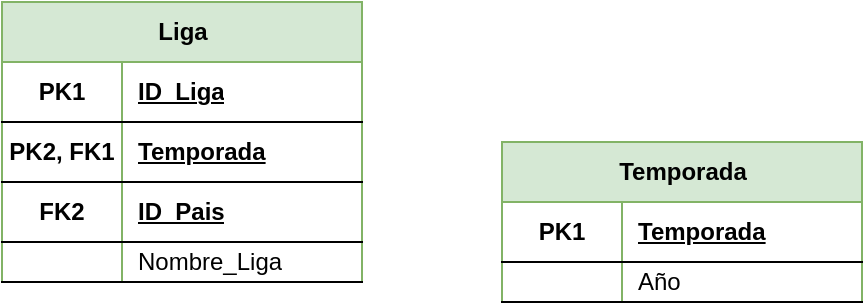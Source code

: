 <mxfile version="24.7.17" pages="4">
  <diagram id="MiIZ8sAj29S9QbyE3cgr" name="MER">
    <mxGraphModel dx="809" dy="531" grid="1" gridSize="10" guides="1" tooltips="1" connect="1" arrows="1" fold="1" page="1" pageScale="1" pageWidth="827" pageHeight="1169" math="0" shadow="0">
      <root>
        <mxCell id="0" />
        <mxCell id="1" parent="0" />
        <mxCell id="Horah-7d6EJ0P-RrAEXn-1" value="Liga" style="shape=table;startSize=30;container=1;collapsible=1;childLayout=tableLayout;fixedRows=1;rowLines=0;fontStyle=1;align=center;resizeLast=1;html=1;fillColor=#d5e8d4;strokeColor=#82b366;" vertex="1" parent="1">
          <mxGeometry x="190" y="230" width="180" height="140" as="geometry" />
        </mxCell>
        <mxCell id="Horah-7d6EJ0P-RrAEXn-2" value="" style="shape=tableRow;horizontal=0;startSize=0;swimlaneHead=0;swimlaneBody=0;fillColor=none;collapsible=0;dropTarget=0;points=[[0,0.5],[1,0.5]];portConstraint=eastwest;top=0;left=0;right=0;bottom=1;" vertex="1" parent="Horah-7d6EJ0P-RrAEXn-1">
          <mxGeometry y="30" width="180" height="30" as="geometry" />
        </mxCell>
        <mxCell id="Horah-7d6EJ0P-RrAEXn-3" value="PK1" style="shape=partialRectangle;connectable=0;fillColor=none;top=0;left=0;bottom=0;right=0;fontStyle=1;overflow=hidden;whiteSpace=wrap;html=1;" vertex="1" parent="Horah-7d6EJ0P-RrAEXn-2">
          <mxGeometry width="60" height="30" as="geometry">
            <mxRectangle width="60" height="30" as="alternateBounds" />
          </mxGeometry>
        </mxCell>
        <mxCell id="Horah-7d6EJ0P-RrAEXn-4" value="ID_Liga" style="shape=partialRectangle;connectable=0;fillColor=none;top=0;left=0;bottom=0;right=0;align=left;spacingLeft=6;fontStyle=5;overflow=hidden;whiteSpace=wrap;html=1;" vertex="1" parent="Horah-7d6EJ0P-RrAEXn-2">
          <mxGeometry x="60" width="120" height="30" as="geometry">
            <mxRectangle width="120" height="30" as="alternateBounds" />
          </mxGeometry>
        </mxCell>
        <mxCell id="Horah-7d6EJ0P-RrAEXn-5" style="shape=tableRow;horizontal=0;startSize=0;swimlaneHead=0;swimlaneBody=0;fillColor=none;collapsible=0;dropTarget=0;points=[[0,0.5],[1,0.5]];portConstraint=eastwest;top=0;left=0;right=0;bottom=1;" vertex="1" parent="Horah-7d6EJ0P-RrAEXn-1">
          <mxGeometry y="60" width="180" height="30" as="geometry" />
        </mxCell>
        <mxCell id="Horah-7d6EJ0P-RrAEXn-6" value="PK2, FK1" style="shape=partialRectangle;connectable=0;fillColor=none;top=0;left=0;bottom=0;right=0;fontStyle=1;overflow=hidden;whiteSpace=wrap;html=1;" vertex="1" parent="Horah-7d6EJ0P-RrAEXn-5">
          <mxGeometry width="60" height="30" as="geometry">
            <mxRectangle width="60" height="30" as="alternateBounds" />
          </mxGeometry>
        </mxCell>
        <mxCell id="Horah-7d6EJ0P-RrAEXn-7" value="Temporada" style="shape=partialRectangle;connectable=0;fillColor=none;top=0;left=0;bottom=0;right=0;align=left;spacingLeft=6;fontStyle=5;overflow=hidden;whiteSpace=wrap;html=1;" vertex="1" parent="Horah-7d6EJ0P-RrAEXn-5">
          <mxGeometry x="60" width="120" height="30" as="geometry">
            <mxRectangle width="120" height="30" as="alternateBounds" />
          </mxGeometry>
        </mxCell>
        <mxCell id="Horah-7d6EJ0P-RrAEXn-8" style="shape=tableRow;horizontal=0;startSize=0;swimlaneHead=0;swimlaneBody=0;fillColor=none;collapsible=0;dropTarget=0;points=[[0,0.5],[1,0.5]];portConstraint=eastwest;top=0;left=0;right=0;bottom=1;" vertex="1" parent="Horah-7d6EJ0P-RrAEXn-1">
          <mxGeometry y="90" width="180" height="30" as="geometry" />
        </mxCell>
        <mxCell id="Horah-7d6EJ0P-RrAEXn-9" value="FK2" style="shape=partialRectangle;connectable=0;fillColor=none;top=0;left=0;bottom=0;right=0;fontStyle=1;overflow=hidden;whiteSpace=wrap;html=1;" vertex="1" parent="Horah-7d6EJ0P-RrAEXn-8">
          <mxGeometry width="60" height="30" as="geometry">
            <mxRectangle width="60" height="30" as="alternateBounds" />
          </mxGeometry>
        </mxCell>
        <mxCell id="Horah-7d6EJ0P-RrAEXn-10" value="ID_Pais" style="shape=partialRectangle;connectable=0;fillColor=none;top=0;left=0;bottom=0;right=0;align=left;spacingLeft=6;fontStyle=5;overflow=hidden;whiteSpace=wrap;html=1;" vertex="1" parent="Horah-7d6EJ0P-RrAEXn-8">
          <mxGeometry x="60" width="120" height="30" as="geometry">
            <mxRectangle width="120" height="30" as="alternateBounds" />
          </mxGeometry>
        </mxCell>
        <mxCell id="Horah-7d6EJ0P-RrAEXn-11" style="shape=tableRow;horizontal=0;startSize=0;swimlaneHead=0;swimlaneBody=0;fillColor=none;collapsible=0;dropTarget=0;points=[[0,0.5],[1,0.5]];portConstraint=eastwest;top=0;left=0;right=0;bottom=1;" vertex="1" parent="Horah-7d6EJ0P-RrAEXn-1">
          <mxGeometry y="120" width="180" height="20" as="geometry" />
        </mxCell>
        <mxCell id="Horah-7d6EJ0P-RrAEXn-12" style="shape=partialRectangle;connectable=0;fillColor=none;top=0;left=0;bottom=0;right=0;fontStyle=0;overflow=hidden;whiteSpace=wrap;html=1;" vertex="1" parent="Horah-7d6EJ0P-RrAEXn-11">
          <mxGeometry width="60" height="20" as="geometry">
            <mxRectangle width="60" height="20" as="alternateBounds" />
          </mxGeometry>
        </mxCell>
        <mxCell id="Horah-7d6EJ0P-RrAEXn-13" value="Nombre_Liga" style="shape=partialRectangle;connectable=0;fillColor=none;top=0;left=0;bottom=0;right=0;align=left;spacingLeft=6;fontStyle=0;overflow=hidden;whiteSpace=wrap;html=1;" vertex="1" parent="Horah-7d6EJ0P-RrAEXn-11">
          <mxGeometry x="60" width="120" height="20" as="geometry">
            <mxRectangle width="120" height="20" as="alternateBounds" />
          </mxGeometry>
        </mxCell>
        <mxCell id="Horah-7d6EJ0P-RrAEXn-14" value="Temporada" style="shape=table;startSize=30;container=1;collapsible=1;childLayout=tableLayout;fixedRows=1;rowLines=0;fontStyle=1;align=center;resizeLast=1;html=1;fillColor=#d5e8d4;strokeColor=#82b366;" vertex="1" parent="1">
          <mxGeometry x="440" y="300" width="180" height="80" as="geometry" />
        </mxCell>
        <mxCell id="Horah-7d6EJ0P-RrAEXn-15" value="" style="shape=tableRow;horizontal=0;startSize=0;swimlaneHead=0;swimlaneBody=0;fillColor=none;collapsible=0;dropTarget=0;points=[[0,0.5],[1,0.5]];portConstraint=eastwest;top=0;left=0;right=0;bottom=1;" vertex="1" parent="Horah-7d6EJ0P-RrAEXn-14">
          <mxGeometry y="30" width="180" height="30" as="geometry" />
        </mxCell>
        <mxCell id="Horah-7d6EJ0P-RrAEXn-16" value="PK1" style="shape=partialRectangle;connectable=0;fillColor=none;top=0;left=0;bottom=0;right=0;fontStyle=1;overflow=hidden;whiteSpace=wrap;html=1;" vertex="1" parent="Horah-7d6EJ0P-RrAEXn-15">
          <mxGeometry width="60" height="30" as="geometry">
            <mxRectangle width="60" height="30" as="alternateBounds" />
          </mxGeometry>
        </mxCell>
        <mxCell id="Horah-7d6EJ0P-RrAEXn-17" value="Temporada" style="shape=partialRectangle;connectable=0;fillColor=none;top=0;left=0;bottom=0;right=0;align=left;spacingLeft=6;fontStyle=5;overflow=hidden;whiteSpace=wrap;html=1;" vertex="1" parent="Horah-7d6EJ0P-RrAEXn-15">
          <mxGeometry x="60" width="120" height="30" as="geometry">
            <mxRectangle width="120" height="30" as="alternateBounds" />
          </mxGeometry>
        </mxCell>
        <mxCell id="Horah-7d6EJ0P-RrAEXn-24" style="shape=tableRow;horizontal=0;startSize=0;swimlaneHead=0;swimlaneBody=0;fillColor=none;collapsible=0;dropTarget=0;points=[[0,0.5],[1,0.5]];portConstraint=eastwest;top=0;left=0;right=0;bottom=1;" vertex="1" parent="Horah-7d6EJ0P-RrAEXn-14">
          <mxGeometry y="60" width="180" height="20" as="geometry" />
        </mxCell>
        <mxCell id="Horah-7d6EJ0P-RrAEXn-25" style="shape=partialRectangle;connectable=0;fillColor=none;top=0;left=0;bottom=0;right=0;fontStyle=0;overflow=hidden;whiteSpace=wrap;html=1;" vertex="1" parent="Horah-7d6EJ0P-RrAEXn-24">
          <mxGeometry width="60" height="20" as="geometry">
            <mxRectangle width="60" height="20" as="alternateBounds" />
          </mxGeometry>
        </mxCell>
        <mxCell id="Horah-7d6EJ0P-RrAEXn-26" value="Año" style="shape=partialRectangle;connectable=0;fillColor=none;top=0;left=0;bottom=0;right=0;align=left;spacingLeft=6;fontStyle=0;overflow=hidden;whiteSpace=wrap;html=1;" vertex="1" parent="Horah-7d6EJ0P-RrAEXn-24">
          <mxGeometry x="60" width="120" height="20" as="geometry">
            <mxRectangle width="120" height="20" as="alternateBounds" />
          </mxGeometry>
        </mxCell>
      </root>
    </mxGraphModel>
  </diagram>
  <diagram name="DER" id="JfUvFyDGj4dzQZ6F4Orp">
    <mxGraphModel dx="809" dy="531" grid="1" gridSize="10" guides="1" tooltips="1" connect="1" arrows="1" fold="1" page="1" pageScale="1" pageWidth="827" pageHeight="1169" math="0" shadow="0">
      <root>
        <mxCell id="Wj37CyBW8K_qZgoVUJ4D-0" />
        <mxCell id="Wj37CyBW8K_qZgoVUJ4D-1" parent="Wj37CyBW8K_qZgoVUJ4D-0" />
        <mxCell id="Wj37CyBW8K_qZgoVUJ4D-3" value="Temporada" style="whiteSpace=wrap;html=1;fillColor=#e1d5e7;strokeColor=#9673a6;" vertex="1" parent="Wj37CyBW8K_qZgoVUJ4D-1">
          <mxGeometry x="240" y="660" width="120" height="60" as="geometry" />
        </mxCell>
        <mxCell id="Wj37CyBW8K_qZgoVUJ4D-4" value="Plantel" style="whiteSpace=wrap;html=1;fillColor=#d5e8d4;strokeColor=#82b366;" vertex="1" parent="Wj37CyBW8K_qZgoVUJ4D-1">
          <mxGeometry x="380" y="480" width="120" height="60" as="geometry" />
        </mxCell>
        <mxCell id="Wj37CyBW8K_qZgoVUJ4D-5" value="Liga" style="whiteSpace=wrap;html=1;fillColor=#dae8fc;strokeColor=#6c8ebf;" vertex="1" parent="Wj37CyBW8K_qZgoVUJ4D-1">
          <mxGeometry x="100" y="480" width="120" height="60" as="geometry" />
        </mxCell>
        <mxCell id="Wj37CyBW8K_qZgoVUJ4D-6" value="" style="endArrow=ERzeroToOne;html=1;rounded=0;endFill=0;" edge="1" parent="Wj37CyBW8K_qZgoVUJ4D-1" target="Wj37CyBW8K_qZgoVUJ4D-5" source="Wj37CyBW8K_qZgoVUJ4D-12">
          <mxGeometry width="50" height="50" relative="1" as="geometry">
            <mxPoint x="320" y="440" as="sourcePoint" />
            <mxPoint x="270" y="480" as="targetPoint" />
          </mxGeometry>
        </mxCell>
        <mxCell id="Wj37CyBW8K_qZgoVUJ4D-7" value="1" style="edgeLabel;html=1;align=center;verticalAlign=middle;resizable=0;points=[];" vertex="1" connectable="0" parent="Wj37CyBW8K_qZgoVUJ4D-6">
          <mxGeometry x="0.29" y="4" relative="1" as="geometry">
            <mxPoint x="15" y="3" as="offset" />
          </mxGeometry>
        </mxCell>
        <mxCell id="Wj37CyBW8K_qZgoVUJ4D-8" value="" style="endArrow=ERoneToMany;html=1;rounded=0;endFill=0;" edge="1" parent="Wj37CyBW8K_qZgoVUJ4D-1" target="Wj37CyBW8K_qZgoVUJ4D-3" source="Wj37CyBW8K_qZgoVUJ4D-12">
          <mxGeometry width="50" height="50" relative="1" as="geometry">
            <mxPoint x="320" y="440" as="sourcePoint" />
            <mxPoint x="250" y="490" as="targetPoint" />
          </mxGeometry>
        </mxCell>
        <mxCell id="Wj37CyBW8K_qZgoVUJ4D-9" value="3" style="edgeLabel;html=1;align=center;verticalAlign=middle;resizable=0;points=[];" vertex="1" connectable="0" parent="Wj37CyBW8K_qZgoVUJ4D-8">
          <mxGeometry x="0.275" y="1" relative="1" as="geometry">
            <mxPoint x="-1" y="-10" as="offset" />
          </mxGeometry>
        </mxCell>
        <mxCell id="Wj37CyBW8K_qZgoVUJ4D-10" value="" style="endArrow=ERoneToMany;html=1;rounded=0;endFill=0;" edge="1" parent="Wj37CyBW8K_qZgoVUJ4D-1" target="Wj37CyBW8K_qZgoVUJ4D-4" source="Wj37CyBW8K_qZgoVUJ4D-12">
          <mxGeometry width="50" height="50" relative="1" as="geometry">
            <mxPoint x="320" y="440" as="sourcePoint" />
            <mxPoint x="330" y="370" as="targetPoint" />
          </mxGeometry>
        </mxCell>
        <mxCell id="Wj37CyBW8K_qZgoVUJ4D-11" value="2" style="edgeLabel;html=1;align=center;verticalAlign=middle;resizable=0;points=[];" vertex="1" connectable="0" parent="Wj37CyBW8K_qZgoVUJ4D-10">
          <mxGeometry x="0.51" y="1" relative="1" as="geometry">
            <mxPoint x="-17" y="10" as="offset" />
          </mxGeometry>
        </mxCell>
        <mxCell id="Wj37CyBW8K_qZgoVUJ4D-12" value="Concurren" style="rhombus;whiteSpace=wrap;html=1;fillColor=#fff2cc;strokeColor=#d6b656;" vertex="1" parent="Wj37CyBW8K_qZgoVUJ4D-1">
          <mxGeometry x="260" y="540" width="80" height="80" as="geometry" />
        </mxCell>
        <mxCell id="Wj37CyBW8K_qZgoVUJ4D-16" style="rounded=0;orthogonalLoop=1;jettySize=auto;html=1;startArrow=ERzeroToMany;startFill=0;endArrow=ERzeroToOne;endFill=0;entryX=1;entryY=0.5;entryDx=0;entryDy=0;exitX=0.5;exitY=0;exitDx=0;exitDy=0;" edge="1" parent="Wj37CyBW8K_qZgoVUJ4D-1" source="Wj37CyBW8K_qZgoVUJ4D-18" target="Wj37CyBW8K_qZgoVUJ4D-20">
          <mxGeometry relative="1" as="geometry">
            <Array as="points">
              <mxPoint x="595" y="330" />
            </Array>
          </mxGeometry>
        </mxCell>
        <mxCell id="Wj37CyBW8K_qZgoVUJ4D-17" value="Pertenece" style="rhombus;whiteSpace=wrap;html=1;fillColor=#fff2cc;strokeColor=#d6b656;" vertex="1" parent="Wj37CyBW8K_qZgoVUJ4D-1">
          <mxGeometry x="560" y="295" width="70" height="70" as="geometry" />
        </mxCell>
        <mxCell id="Wj37CyBW8K_qZgoVUJ4D-18" value="Jugador" style="rounded=0;whiteSpace=wrap;html=1;fillColor=#dae8fc;strokeColor=#6c8ebf;" vertex="1" parent="Wj37CyBW8K_qZgoVUJ4D-1">
          <mxGeometry x="535" y="390" width="120" height="60" as="geometry" />
        </mxCell>
        <mxCell id="Wj37CyBW8K_qZgoVUJ4D-19" style="edgeStyle=orthogonalEdgeStyle;rounded=0;orthogonalLoop=1;jettySize=auto;html=1;exitX=0;exitY=0.75;exitDx=0;exitDy=0;entryX=1;entryY=0.5;entryDx=0;entryDy=0;endArrow=ERzeroToOne;endFill=0;startArrow=ERoneToMany;startFill=0;" edge="1" parent="Wj37CyBW8K_qZgoVUJ4D-1" source="Wj37CyBW8K_qZgoVUJ4D-20" target="Wj37CyBW8K_qZgoVUJ4D-5">
          <mxGeometry relative="1" as="geometry">
            <mxPoint x="290" y="540" as="targetPoint" />
            <Array as="points">
              <mxPoint x="300" y="345" />
              <mxPoint x="300" y="510" />
            </Array>
          </mxGeometry>
        </mxCell>
        <mxCell id="Wj37CyBW8K_qZgoVUJ4D-20" value="Equipo" style="rounded=0;whiteSpace=wrap;html=1;fillColor=#dae8fc;strokeColor=#6c8ebf;" vertex="1" parent="Wj37CyBW8K_qZgoVUJ4D-1">
          <mxGeometry x="380" y="300" width="120" height="60" as="geometry" />
        </mxCell>
        <mxCell id="Wj37CyBW8K_qZgoVUJ4D-21" value="" style="endArrow=ERmandOne;html=1;rounded=0;endFill=0;startArrow=ERzeroToMany;startFill=0;" edge="1" parent="Wj37CyBW8K_qZgoVUJ4D-1" source="Wj37CyBW8K_qZgoVUJ4D-4" target="Wj37CyBW8K_qZgoVUJ4D-20">
          <mxGeometry width="50" height="50" relative="1" as="geometry">
            <mxPoint x="494" y="520" as="sourcePoint" />
            <mxPoint x="584" y="440" as="targetPoint" />
          </mxGeometry>
        </mxCell>
        <mxCell id="Wj37CyBW8K_qZgoVUJ4D-22" value="" style="endArrow=ERoneToMany;html=1;rounded=0;endFill=0;" edge="1" parent="Wj37CyBW8K_qZgoVUJ4D-1" source="Wj37CyBW8K_qZgoVUJ4D-72" target="Wj37CyBW8K_qZgoVUJ4D-18">
          <mxGeometry width="50" height="50" relative="1" as="geometry">
            <mxPoint x="424" y="400" as="sourcePoint" />
            <mxPoint x="634" y="410" as="targetPoint" />
            <Array as="points" />
          </mxGeometry>
        </mxCell>
        <mxCell id="Wj37CyBW8K_qZgoVUJ4D-23" value="" style="endArrow=ERzeroToMany;html=1;rounded=0;endFill=0;" edge="1" parent="Wj37CyBW8K_qZgoVUJ4D-1" source="Wj37CyBW8K_qZgoVUJ4D-72" target="Wj37CyBW8K_qZgoVUJ4D-4">
          <mxGeometry width="50" height="50" relative="1" as="geometry">
            <mxPoint x="554" y="470" as="sourcePoint" />
            <mxPoint x="594" y="540" as="targetPoint" />
            <Array as="points" />
          </mxGeometry>
        </mxCell>
        <mxCell id="Wj37CyBW8K_qZgoVUJ4D-24" value="País" style="rounded=0;whiteSpace=wrap;html=1;fillColor=#f5f5f5;strokeColor=#666666;fontColor=#333333;" vertex="1" parent="Wj37CyBW8K_qZgoVUJ4D-1">
          <mxGeometry x="100" y="660" width="120" height="60" as="geometry" />
        </mxCell>
        <mxCell id="Wj37CyBW8K_qZgoVUJ4D-25" value="" style="endArrow=ERzeroToMany;html=1;rounded=0;endFill=0;startArrow=ERmandOne;startFill=0;" edge="1" parent="Wj37CyBW8K_qZgoVUJ4D-1" source="Wj37CyBW8K_qZgoVUJ4D-18" target="Wj37CyBW8K_qZgoVUJ4D-26">
          <mxGeometry width="50" height="50" relative="1" as="geometry">
            <mxPoint x="690" y="390" as="sourcePoint" />
            <mxPoint x="580" y="410" as="targetPoint" />
            <Array as="points">
              <mxPoint x="720" y="420" />
            </Array>
          </mxGeometry>
        </mxCell>
        <mxCell id="Wj37CyBW8K_qZgoVUJ4D-26" value="Atributos&lt;br&gt;Jugador" style="rounded=0;whiteSpace=wrap;html=1;fillColor=#f5f5f5;fontColor=#333333;strokeColor=#666666;" vertex="1" parent="Wj37CyBW8K_qZgoVUJ4D-1">
          <mxGeometry x="680" y="310" width="80" height="40" as="geometry" />
        </mxCell>
        <mxCell id="Wj37CyBW8K_qZgoVUJ4D-27" style="edgeStyle=orthogonalEdgeStyle;rounded=0;orthogonalLoop=1;jettySize=auto;html=1;endArrow=ERmandOne;endFill=0;startArrow=ERzeroToMany;startFill=0;" edge="1" parent="Wj37CyBW8K_qZgoVUJ4D-1" source="Wj37CyBW8K_qZgoVUJ4D-5" target="Wj37CyBW8K_qZgoVUJ4D-24">
          <mxGeometry relative="1" as="geometry">
            <mxPoint x="180" y="310" as="sourcePoint" />
            <mxPoint x="-30" y="510" as="targetPoint" />
          </mxGeometry>
        </mxCell>
        <mxCell id="Wj37CyBW8K_qZgoVUJ4D-28" value="Pertenece" style="rhombus;whiteSpace=wrap;html=1;fillColor=#fff2cc;strokeColor=#d6b656;" vertex="1" parent="Wj37CyBW8K_qZgoVUJ4D-1">
          <mxGeometry x="125" y="565" width="70" height="70" as="geometry" />
        </mxCell>
        <mxCell id="Wj37CyBW8K_qZgoVUJ4D-31" value="Partido" style="rounded=0;whiteSpace=wrap;html=1;fillColor=#dae8fc;strokeColor=#6c8ebf;" vertex="1" parent="Wj37CyBW8K_qZgoVUJ4D-1">
          <mxGeometry x="100" y="300" width="120" height="60" as="geometry" />
        </mxCell>
        <mxCell id="Wj37CyBW8K_qZgoVUJ4D-32" style="edgeStyle=orthogonalEdgeStyle;rounded=0;orthogonalLoop=1;jettySize=auto;html=1;entryX=0.5;entryY=1;entryDx=0;entryDy=0;endArrow=ERmandOne;endFill=0;startArrow=ERzeroToMany;startFill=0;exitX=0.5;exitY=0;exitDx=0;exitDy=0;" edge="1" parent="Wj37CyBW8K_qZgoVUJ4D-1" source="Wj37CyBW8K_qZgoVUJ4D-5" target="Wj37CyBW8K_qZgoVUJ4D-31">
          <mxGeometry relative="1" as="geometry">
            <mxPoint x="50" y="500" as="sourcePoint" />
            <mxPoint x="100" y="430" as="targetPoint" />
          </mxGeometry>
        </mxCell>
        <mxCell id="Wj37CyBW8K_qZgoVUJ4D-33" value="Se&lt;div&gt;Juega&lt;/div&gt;&lt;div&gt;En&lt;/div&gt;" style="rhombus;whiteSpace=wrap;html=1;fillColor=#fff2cc;strokeColor=#d6b656;" vertex="1" parent="Wj37CyBW8K_qZgoVUJ4D-1">
          <mxGeometry x="125" y="385" width="70" height="70" as="geometry" />
        </mxCell>
        <mxCell id="Wj37CyBW8K_qZgoVUJ4D-34" value="Goles-Local" style="ellipse;whiteSpace=wrap;html=1;" vertex="1" parent="Wj37CyBW8K_qZgoVUJ4D-1">
          <mxGeometry x="28" y="308" width="60" height="30" as="geometry" />
        </mxCell>
        <mxCell id="Wj37CyBW8K_qZgoVUJ4D-35" value="" style="endArrow=none;html=1;rounded=0;" edge="1" parent="Wj37CyBW8K_qZgoVUJ4D-1" source="Wj37CyBW8K_qZgoVUJ4D-31" target="Wj37CyBW8K_qZgoVUJ4D-34">
          <mxGeometry width="50" height="50" relative="1" as="geometry">
            <mxPoint x="-60" y="360" as="sourcePoint" />
            <mxPoint x="-10" y="310" as="targetPoint" />
          </mxGeometry>
        </mxCell>
        <mxCell id="Wj37CyBW8K_qZgoVUJ4D-36" value="Goles-Visitante" style="ellipse;whiteSpace=wrap;html=1;" vertex="1" parent="Wj37CyBW8K_qZgoVUJ4D-1">
          <mxGeometry x="30" y="274" width="60" height="30" as="geometry" />
        </mxCell>
        <mxCell id="Wj37CyBW8K_qZgoVUJ4D-37" value="" style="endArrow=none;html=1;rounded=0;" edge="1" parent="Wj37CyBW8K_qZgoVUJ4D-1" source="Wj37CyBW8K_qZgoVUJ4D-36" target="Wj37CyBW8K_qZgoVUJ4D-31">
          <mxGeometry width="50" height="50" relative="1" as="geometry">
            <mxPoint x="20" y="380" as="sourcePoint" />
            <mxPoint x="70" y="330" as="targetPoint" />
          </mxGeometry>
        </mxCell>
        <mxCell id="Wj37CyBW8K_qZgoVUJ4D-38" value="Goleadores" style="ellipse;whiteSpace=wrap;html=1;" vertex="1" parent="Wj37CyBW8K_qZgoVUJ4D-1">
          <mxGeometry x="25" y="343" width="70" height="30" as="geometry" />
        </mxCell>
        <mxCell id="Wj37CyBW8K_qZgoVUJ4D-39" value="" style="endArrow=none;html=1;rounded=0;" edge="1" parent="Wj37CyBW8K_qZgoVUJ4D-1" source="Wj37CyBW8K_qZgoVUJ4D-38" target="Wj37CyBW8K_qZgoVUJ4D-31">
          <mxGeometry width="50" height="50" relative="1" as="geometry">
            <mxPoint x="30" y="400" as="sourcePoint" />
            <mxPoint x="80" y="350" as="targetPoint" />
          </mxGeometry>
        </mxCell>
        <mxCell id="Wj37CyBW8K_qZgoVUJ4D-40" value="Resultado" style="ellipse;whiteSpace=wrap;html=1;" vertex="1" parent="Wj37CyBW8K_qZgoVUJ4D-1">
          <mxGeometry x="164" y="266" width="60" height="30" as="geometry" />
        </mxCell>
        <mxCell id="Wj37CyBW8K_qZgoVUJ4D-41" value="" style="endArrow=none;html=1;rounded=0;" edge="1" parent="Wj37CyBW8K_qZgoVUJ4D-1" source="Wj37CyBW8K_qZgoVUJ4D-40" target="Wj37CyBW8K_qZgoVUJ4D-31">
          <mxGeometry width="50" height="50" relative="1" as="geometry">
            <mxPoint x="-30" y="420" as="sourcePoint" />
            <mxPoint x="20" y="370" as="targetPoint" />
          </mxGeometry>
        </mxCell>
        <mxCell id="Wj37CyBW8K_qZgoVUJ4D-42" value="Fecha" style="ellipse;whiteSpace=wrap;html=1;fontStyle=5" vertex="1" parent="Wj37CyBW8K_qZgoVUJ4D-1">
          <mxGeometry x="130" y="238" width="60" height="30" as="geometry" />
        </mxCell>
        <mxCell id="Wj37CyBW8K_qZgoVUJ4D-43" value="" style="endArrow=none;html=1;rounded=0;" edge="1" parent="Wj37CyBW8K_qZgoVUJ4D-1" source="Wj37CyBW8K_qZgoVUJ4D-42" target="Wj37CyBW8K_qZgoVUJ4D-31">
          <mxGeometry width="50" height="50" relative="1" as="geometry">
            <mxPoint x="-60" y="410" as="sourcePoint" />
            <mxPoint x="-10" y="360" as="targetPoint" />
          </mxGeometry>
        </mxCell>
        <mxCell id="Wj37CyBW8K_qZgoVUJ4D-44" value="Nombre" style="ellipse;whiteSpace=wrap;html=1;" vertex="1" parent="Wj37CyBW8K_qZgoVUJ4D-1">
          <mxGeometry x="160" y="730" width="60" height="30" as="geometry" />
        </mxCell>
        <mxCell id="Wj37CyBW8K_qZgoVUJ4D-45" value="" style="endArrow=none;html=1;rounded=0;" edge="1" parent="Wj37CyBW8K_qZgoVUJ4D-1" source="Wj37CyBW8K_qZgoVUJ4D-44" target="Wj37CyBW8K_qZgoVUJ4D-24">
          <mxGeometry width="50" height="50" relative="1" as="geometry">
            <mxPoint x="-160" y="510" as="sourcePoint" />
            <mxPoint x="-110" y="460" as="targetPoint" />
          </mxGeometry>
        </mxCell>
        <mxCell id="Wj37CyBW8K_qZgoVUJ4D-46" value="ID" style="ellipse;whiteSpace=wrap;html=1;fontStyle=5" vertex="1" parent="Wj37CyBW8K_qZgoVUJ4D-1">
          <mxGeometry x="80" y="730" width="60" height="30" as="geometry" />
        </mxCell>
        <mxCell id="Wj37CyBW8K_qZgoVUJ4D-47" value="" style="endArrow=none;html=1;rounded=0;" edge="1" parent="Wj37CyBW8K_qZgoVUJ4D-1" source="Wj37CyBW8K_qZgoVUJ4D-46" target="Wj37CyBW8K_qZgoVUJ4D-24">
          <mxGeometry width="50" height="50" relative="1" as="geometry">
            <mxPoint x="-187" y="610" as="sourcePoint" />
            <mxPoint x="-100" y="590" as="targetPoint" />
          </mxGeometry>
        </mxCell>
        <mxCell id="Wj37CyBW8K_qZgoVUJ4D-48" value="Nombre" style="ellipse;whiteSpace=wrap;html=1;" vertex="1" parent="Wj37CyBW8K_qZgoVUJ4D-1">
          <mxGeometry x="180" y="440" width="60" height="30" as="geometry" />
        </mxCell>
        <mxCell id="Wj37CyBW8K_qZgoVUJ4D-49" value="" style="endArrow=none;html=1;rounded=0;" edge="1" parent="Wj37CyBW8K_qZgoVUJ4D-1" source="Wj37CyBW8K_qZgoVUJ4D-48" target="Wj37CyBW8K_qZgoVUJ4D-5">
          <mxGeometry width="50" height="50" relative="1" as="geometry">
            <mxPoint x="-152.5" y="650" as="sourcePoint" />
            <mxPoint x="-61.5" y="630" as="targetPoint" />
          </mxGeometry>
        </mxCell>
        <mxCell id="Wj37CyBW8K_qZgoVUJ4D-50" value="ID" style="ellipse;whiteSpace=wrap;html=1;fontStyle=5" vertex="1" parent="Wj37CyBW8K_qZgoVUJ4D-1">
          <mxGeometry x="80" y="440" width="60" height="30" as="geometry" />
        </mxCell>
        <mxCell id="Wj37CyBW8K_qZgoVUJ4D-51" value="" style="endArrow=none;html=1;rounded=0;" edge="1" parent="Wj37CyBW8K_qZgoVUJ4D-1" source="Wj37CyBW8K_qZgoVUJ4D-50" target="Wj37CyBW8K_qZgoVUJ4D-5">
          <mxGeometry width="50" height="50" relative="1" as="geometry">
            <mxPoint x="-179.5" y="750" as="sourcePoint" />
            <mxPoint x="-45.5" y="630" as="targetPoint" />
          </mxGeometry>
        </mxCell>
        <mxCell id="Wj37CyBW8K_qZgoVUJ4D-52" value="Año" style="ellipse;whiteSpace=wrap;html=1;" vertex="1" parent="Wj37CyBW8K_qZgoVUJ4D-1">
          <mxGeometry x="310" y="620" width="60" height="30" as="geometry" />
        </mxCell>
        <mxCell id="Wj37CyBW8K_qZgoVUJ4D-53" value="" style="endArrow=none;html=1;rounded=0;" edge="1" parent="Wj37CyBW8K_qZgoVUJ4D-1" source="Wj37CyBW8K_qZgoVUJ4D-52" target="Wj37CyBW8K_qZgoVUJ4D-3">
          <mxGeometry width="50" height="50" relative="1" as="geometry">
            <mxPoint x="440" y="270" as="sourcePoint" />
            <mxPoint x="490" y="220" as="targetPoint" />
          </mxGeometry>
        </mxCell>
        <mxCell id="Wj37CyBW8K_qZgoVUJ4D-54" value="Nombre" style="ellipse;whiteSpace=wrap;html=1;" vertex="1" parent="Wj37CyBW8K_qZgoVUJ4D-1">
          <mxGeometry x="524" y="455" width="60" height="30" as="geometry" />
        </mxCell>
        <mxCell id="Wj37CyBW8K_qZgoVUJ4D-55" value="" style="endArrow=none;html=1;rounded=0;" edge="1" parent="Wj37CyBW8K_qZgoVUJ4D-1" source="Wj37CyBW8K_qZgoVUJ4D-54" target="Wj37CyBW8K_qZgoVUJ4D-18">
          <mxGeometry width="50" height="50" relative="1" as="geometry">
            <mxPoint x="590" y="320" as="sourcePoint" />
            <mxPoint x="640" y="270" as="targetPoint" />
          </mxGeometry>
        </mxCell>
        <mxCell id="Wj37CyBW8K_qZgoVUJ4D-56" value="ID" style="ellipse;whiteSpace=wrap;html=1;fontStyle=5" vertex="1" parent="Wj37CyBW8K_qZgoVUJ4D-1">
          <mxGeometry x="524" y="355" width="60" height="30" as="geometry" />
        </mxCell>
        <mxCell id="Wj37CyBW8K_qZgoVUJ4D-57" value="" style="endArrow=none;html=1;rounded=0;" edge="1" parent="Wj37CyBW8K_qZgoVUJ4D-1" source="Wj37CyBW8K_qZgoVUJ4D-18" target="Wj37CyBW8K_qZgoVUJ4D-56">
          <mxGeometry width="50" height="50" relative="1" as="geometry">
            <mxPoint x="510" y="300" as="sourcePoint" />
            <mxPoint x="560" y="250" as="targetPoint" />
          </mxGeometry>
        </mxCell>
        <mxCell id="Wj37CyBW8K_qZgoVUJ4D-58" value="Nombre" style="ellipse;whiteSpace=wrap;html=1;" vertex="1" parent="Wj37CyBW8K_qZgoVUJ4D-1">
          <mxGeometry x="370" y="365" width="60" height="30" as="geometry" />
        </mxCell>
        <mxCell id="Wj37CyBW8K_qZgoVUJ4D-59" value="" style="endArrow=none;html=1;rounded=0;" edge="1" parent="Wj37CyBW8K_qZgoVUJ4D-1" source="Wj37CyBW8K_qZgoVUJ4D-58" target="Wj37CyBW8K_qZgoVUJ4D-20">
          <mxGeometry width="50" height="50" relative="1" as="geometry">
            <mxPoint x="1064" y="470" as="sourcePoint" />
            <mxPoint x="1039" y="490" as="targetPoint" />
          </mxGeometry>
        </mxCell>
        <mxCell id="Wj37CyBW8K_qZgoVUJ4D-60" value="ID" style="ellipse;whiteSpace=wrap;html=1;fontStyle=5" vertex="1" parent="Wj37CyBW8K_qZgoVUJ4D-1">
          <mxGeometry x="450" y="365" width="60" height="30" as="geometry" />
        </mxCell>
        <mxCell id="Wj37CyBW8K_qZgoVUJ4D-61" value="" style="endArrow=none;html=1;rounded=0;" edge="1" parent="Wj37CyBW8K_qZgoVUJ4D-1" source="Wj37CyBW8K_qZgoVUJ4D-20" target="Wj37CyBW8K_qZgoVUJ4D-60">
          <mxGeometry width="50" height="50" relative="1" as="geometry">
            <mxPoint x="1060" y="490" as="sourcePoint" />
            <mxPoint x="1034" y="400" as="targetPoint" />
          </mxGeometry>
        </mxCell>
        <mxCell id="Wj37CyBW8K_qZgoVUJ4D-62" value="Atrs." style="ellipse;whiteSpace=wrap;html=1;" vertex="1" parent="Wj37CyBW8K_qZgoVUJ4D-1">
          <mxGeometry x="730" y="270" width="50" height="30" as="geometry" />
        </mxCell>
        <mxCell id="Wj37CyBW8K_qZgoVUJ4D-63" value="" style="endArrow=none;html=1;rounded=0;" edge="1" parent="Wj37CyBW8K_qZgoVUJ4D-1" source="Wj37CyBW8K_qZgoVUJ4D-62" target="Wj37CyBW8K_qZgoVUJ4D-26">
          <mxGeometry width="50" height="50" relative="1" as="geometry">
            <mxPoint x="955" y="355" as="sourcePoint" />
            <mxPoint x="1005" y="305" as="targetPoint" />
          </mxGeometry>
        </mxCell>
        <mxCell id="Wj37CyBW8K_qZgoVUJ4D-64" value="Jugadores" style="ellipse;whiteSpace=wrap;html=1;" vertex="1" parent="Wj37CyBW8K_qZgoVUJ4D-1">
          <mxGeometry x="380" y="549.5" width="70" height="30" as="geometry" />
        </mxCell>
        <mxCell id="Wj37CyBW8K_qZgoVUJ4D-65" value="" style="endArrow=none;html=1;rounded=0;" edge="1" parent="Wj37CyBW8K_qZgoVUJ4D-1" source="Wj37CyBW8K_qZgoVUJ4D-64" target="Wj37CyBW8K_qZgoVUJ4D-4">
          <mxGeometry width="50" height="50" relative="1" as="geometry">
            <mxPoint x="-16" y="400" as="sourcePoint" />
            <mxPoint x="34" y="350" as="targetPoint" />
          </mxGeometry>
        </mxCell>
        <mxCell id="Wj37CyBW8K_qZgoVUJ4D-66" value="Inicio" style="ellipse;whiteSpace=wrap;html=1;" vertex="1" parent="Wj37CyBW8K_qZgoVUJ4D-1">
          <mxGeometry x="440" y="570" width="50" height="30" as="geometry" />
        </mxCell>
        <mxCell id="Wj37CyBW8K_qZgoVUJ4D-67" value="" style="endArrow=none;html=1;rounded=0;" edge="1" parent="Wj37CyBW8K_qZgoVUJ4D-1" source="Wj37CyBW8K_qZgoVUJ4D-66" target="Wj37CyBW8K_qZgoVUJ4D-4">
          <mxGeometry width="50" height="50" relative="1" as="geometry">
            <mxPoint x="481.459" y="580.699" as="sourcePoint" />
            <mxPoint x="124" y="390" as="targetPoint" />
          </mxGeometry>
        </mxCell>
        <mxCell id="Wj37CyBW8K_qZgoVUJ4D-68" value="Fin" style="ellipse;whiteSpace=wrap;html=1;" vertex="1" parent="Wj37CyBW8K_qZgoVUJ4D-1">
          <mxGeometry x="484" y="549.5" width="40" height="30" as="geometry" />
        </mxCell>
        <mxCell id="Wj37CyBW8K_qZgoVUJ4D-69" value="" style="endArrow=none;html=1;rounded=0;" edge="1" parent="Wj37CyBW8K_qZgoVUJ4D-1" source="Wj37CyBW8K_qZgoVUJ4D-68" target="Wj37CyBW8K_qZgoVUJ4D-4">
          <mxGeometry width="50" height="50" relative="1" as="geometry">
            <mxPoint x="451" y="571" as="sourcePoint" />
            <mxPoint x="469" y="550" as="targetPoint" />
          </mxGeometry>
        </mxCell>
        <mxCell id="Wj37CyBW8K_qZgoVUJ4D-70" value="Estadio" style="ellipse;whiteSpace=wrap;html=1;fontStyle=5" vertex="1" parent="Wj37CyBW8K_qZgoVUJ4D-1">
          <mxGeometry x="96" y="266" width="60" height="30" as="geometry" />
        </mxCell>
        <mxCell id="Wj37CyBW8K_qZgoVUJ4D-71" value="" style="endArrow=none;html=1;rounded=0;" edge="1" parent="Wj37CyBW8K_qZgoVUJ4D-1" source="Wj37CyBW8K_qZgoVUJ4D-70" target="Wj37CyBW8K_qZgoVUJ4D-31">
          <mxGeometry width="50" height="50" relative="1" as="geometry">
            <mxPoint x="-90" y="330" as="sourcePoint" />
            <mxPoint x="-40" y="280" as="targetPoint" />
          </mxGeometry>
        </mxCell>
        <mxCell id="Wj37CyBW8K_qZgoVUJ4D-72" value="Conforma" style="rhombus;whiteSpace=wrap;html=1;fillColor=#fff2cc;strokeColor=#d6b656;" vertex="1" parent="Wj37CyBW8K_qZgoVUJ4D-1">
          <mxGeometry x="560" y="475" width="70" height="70" as="geometry" />
        </mxCell>
        <mxCell id="Wj37CyBW8K_qZgoVUJ4D-74" value="Juega&lt;div&gt;En&lt;/div&gt;" style="rhombus;whiteSpace=wrap;html=1;fillColor=#fff2cc;strokeColor=#d6b656;" vertex="1" parent="Wj37CyBW8K_qZgoVUJ4D-1">
          <mxGeometry x="265" y="385" width="70" height="70" as="geometry" />
        </mxCell>
        <mxCell id="Wj37CyBW8K_qZgoVUJ4D-76" value="Forma" style="rhombus;whiteSpace=wrap;html=1;fillColor=#fff2cc;strokeColor=#d6b656;" vertex="1" parent="Wj37CyBW8K_qZgoVUJ4D-1">
          <mxGeometry x="405" y="385" width="70" height="70" as="geometry" />
        </mxCell>
        <mxCell id="Wj37CyBW8K_qZgoVUJ4D-79" value="Fecha" style="ellipse;whiteSpace=wrap;html=1;fontStyle=5" vertex="1" parent="Wj37CyBW8K_qZgoVUJ4D-1">
          <mxGeometry x="670" y="270" width="50" height="30" as="geometry" />
        </mxCell>
        <mxCell id="Wj37CyBW8K_qZgoVUJ4D-80" value="" style="endArrow=none;html=1;rounded=0;" edge="1" parent="Wj37CyBW8K_qZgoVUJ4D-1" source="Wj37CyBW8K_qZgoVUJ4D-79" target="Wj37CyBW8K_qZgoVUJ4D-26">
          <mxGeometry width="50" height="50" relative="1" as="geometry">
            <mxPoint x="367" y="294" as="sourcePoint" />
            <mxPoint x="387" y="315" as="targetPoint" />
          </mxGeometry>
        </mxCell>
        <mxCell id="FkWFIKeJAtsUoXqclJcv-2" value="" style="group" vertex="1" connectable="0" parent="Wj37CyBW8K_qZgoVUJ4D-1">
          <mxGeometry x="40" y="780" width="760" height="150" as="geometry" />
        </mxCell>
        <mxCell id="Wj37CyBW8K_qZgoVUJ4D-2" value="&amp;nbsp; &amp;nbsp; Justificaciones:" style="rounded=0;whiteSpace=wrap;html=1;align=left;verticalAlign=top;fontSize=18;" vertex="1" parent="FkWFIKeJAtsUoXqclJcv-2">
          <mxGeometry width="760" height="150" as="geometry" />
        </mxCell>
        <mxCell id="Wj37CyBW8K_qZgoVUJ4D-13" value="1: Una Temporada y un plantel pueden concurrir sin pertenecer a una liga, pero si pertenecen, es sólo a una." style="text;html=1;align=left;verticalAlign=middle;resizable=0;points=[];autosize=1;strokeColor=none;fillColor=none;" vertex="1" parent="FkWFIKeJAtsUoXqclJcv-2">
          <mxGeometry y="30" width="600" height="30" as="geometry" />
        </mxCell>
        <mxCell id="Wj37CyBW8K_qZgoVUJ4D-14" value="&lt;div&gt;2: Una Liga y una Temporada concurren en uno o màs planteles.&lt;br&gt;Si no existe un Plantel, no tiene sentido mencionar a la liga en la temporada.&lt;/div&gt;" style="text;html=1;align=left;verticalAlign=middle;resizable=0;points=[];autosize=1;strokeColor=none;fillColor=none;" vertex="1" parent="FkWFIKeJAtsUoXqclJcv-2">
          <mxGeometry y="60" width="430" height="40" as="geometry" />
        </mxCell>
        <mxCell id="Wj37CyBW8K_qZgoVUJ4D-15" value="&lt;div&gt;3: Un Plantel y una Liga concurren en varias temporadas; los planteles y la liga se pueden mantener a medida que pasan las temporadas.&lt;br&gt;No tiene sentido hablar de la concurrencia fuera de temporada.&lt;/div&gt;" style="text;html=1;align=left;verticalAlign=middle;resizable=0;points=[];autosize=1;strokeColor=none;fillColor=none;" vertex="1" parent="FkWFIKeJAtsUoXqclJcv-2">
          <mxGeometry y="100" width="760" height="40" as="geometry" />
        </mxCell>
        <mxCell id="ZON4W532Lqqv5-BqwU-X-0" value="Tiene&lt;div&gt;Varios&lt;/div&gt;" style="rhombus;whiteSpace=wrap;html=1;fillColor=#fff2cc;strokeColor=#d6b656;" vertex="1" parent="Wj37CyBW8K_qZgoVUJ4D-1">
          <mxGeometry x="685" y="385" width="70" height="70" as="geometry" />
        </mxCell>
        <mxCell id="I6IGK7EVYk0jbpL3YVw9-1" value="" style="endArrow=ERmandOne;html=1;rounded=0;endFill=0;startArrow=ERzeroToMany;startFill=0;entryX=0;entryY=0.25;entryDx=0;entryDy=0;exitX=1;exitY=0.25;exitDx=0;exitDy=0;" edge="1" parent="Wj37CyBW8K_qZgoVUJ4D-1" source="Wj37CyBW8K_qZgoVUJ4D-31" target="Wj37CyBW8K_qZgoVUJ4D-20">
          <mxGeometry width="50" height="50" relative="1" as="geometry">
            <mxPoint x="330" y="140" as="sourcePoint" />
            <mxPoint x="440" y="190" as="targetPoint" />
            <Array as="points">
              <mxPoint x="240" y="315" />
              <mxPoint x="240" y="290" />
              <mxPoint x="360" y="290" />
              <mxPoint x="360" y="315" />
            </Array>
          </mxGeometry>
        </mxCell>
        <mxCell id="I6IGK7EVYk0jbpL3YVw9-2" value="" style="endArrow=ERmandOne;html=1;rounded=0;endFill=0;startArrow=ERzeroToMany;startFill=0;entryX=0;entryY=0.5;entryDx=0;entryDy=0;exitX=1;exitY=0.5;exitDx=0;exitDy=0;" edge="1" parent="Wj37CyBW8K_qZgoVUJ4D-1" source="Wj37CyBW8K_qZgoVUJ4D-31" target="Wj37CyBW8K_qZgoVUJ4D-20">
          <mxGeometry width="50" height="50" relative="1" as="geometry">
            <mxPoint x="230" y="325" as="sourcePoint" />
            <mxPoint x="480" y="310" as="targetPoint" />
            <Array as="points" />
          </mxGeometry>
        </mxCell>
        <mxCell id="BxUBhkcPtxdbAIMHM5ru-0" value="Juega&lt;br style=&quot;font-size: 10px;&quot;&gt;Local" style="rhombus;whiteSpace=wrap;html=1;fillColor=#fff2cc;strokeColor=#d6b656;fontSize=10;" vertex="1" parent="Wj37CyBW8K_qZgoVUJ4D-1">
          <mxGeometry x="240" y="300" width="60" height="60" as="geometry" />
        </mxCell>
        <mxCell id="BxUBhkcPtxdbAIMHM5ru-2" value="Juega&lt;br style=&quot;font-size: 10px;&quot;&gt;Visitante" style="rhombus;whiteSpace=wrap;html=1;fillColor=#fff2cc;strokeColor=#d6b656;fontSize=10;" vertex="1" parent="Wj37CyBW8K_qZgoVUJ4D-1">
          <mxGeometry x="290" y="260" width="60" height="60" as="geometry" />
        </mxCell>
      </root>
    </mxGraphModel>
  </diagram>
  <diagram id="k4HLZ-wr1_cii9Xum-iM" name="MER Viejo">
    <mxGraphModel dx="1209" dy="931" grid="1" gridSize="10" guides="1" tooltips="1" connect="1" arrows="1" fold="1" page="0" pageScale="1" pageWidth="827" pageHeight="1169" math="0" shadow="0">
      <root>
        <mxCell id="0" />
        <mxCell id="1" parent="0" />
        <mxCell id="9kOfI8LIR8v8jxDoRxhc-71" value="jugador" style="shape=table;startSize=30;container=1;collapsible=1;childLayout=tableLayout;fixedRows=1;rowLines=0;fontStyle=1;align=center;resizeLast=1;html=1;fillColor=#dae8fc;strokeColor=#6c8ebf;" parent="1" vertex="1">
          <mxGeometry x="120" y="-140" width="180" height="110" as="geometry" />
        </mxCell>
        <mxCell id="9kOfI8LIR8v8jxDoRxhc-72" value="" style="shape=tableRow;horizontal=0;startSize=0;swimlaneHead=0;swimlaneBody=0;fillColor=none;collapsible=0;dropTarget=0;points=[[0,0.5],[1,0.5]];portConstraint=eastwest;top=0;left=0;right=0;bottom=1;" parent="9kOfI8LIR8v8jxDoRxhc-71" vertex="1">
          <mxGeometry y="30" width="180" height="30" as="geometry" />
        </mxCell>
        <mxCell id="9kOfI8LIR8v8jxDoRxhc-73" value="PK" style="shape=partialRectangle;connectable=0;fillColor=none;top=0;left=0;bottom=0;right=0;fontStyle=1;overflow=hidden;whiteSpace=wrap;html=1;" parent="9kOfI8LIR8v8jxDoRxhc-72" vertex="1">
          <mxGeometry width="30" height="30" as="geometry">
            <mxRectangle width="30" height="30" as="alternateBounds" />
          </mxGeometry>
        </mxCell>
        <mxCell id="9kOfI8LIR8v8jxDoRxhc-74" value="ID_Jugador" style="shape=partialRectangle;connectable=0;fillColor=none;top=0;left=0;bottom=0;right=0;align=left;spacingLeft=6;fontStyle=5;overflow=hidden;whiteSpace=wrap;html=1;" parent="9kOfI8LIR8v8jxDoRxhc-72" vertex="1">
          <mxGeometry x="30" width="150" height="30" as="geometry">
            <mxRectangle width="150" height="30" as="alternateBounds" />
          </mxGeometry>
        </mxCell>
        <mxCell id="9kOfI8LIR8v8jxDoRxhc-84" style="shape=tableRow;horizontal=0;startSize=0;swimlaneHead=0;swimlaneBody=0;fillColor=none;collapsible=0;dropTarget=0;points=[[0,0.5],[1,0.5]];portConstraint=eastwest;top=0;left=0;right=0;bottom=1;" parent="9kOfI8LIR8v8jxDoRxhc-71" vertex="1">
          <mxGeometry y="60" width="180" height="30" as="geometry" />
        </mxCell>
        <mxCell id="9kOfI8LIR8v8jxDoRxhc-85" value="FK" style="shape=partialRectangle;connectable=0;fillColor=none;top=0;left=0;bottom=0;right=0;fontStyle=1;overflow=hidden;whiteSpace=wrap;html=1;" parent="9kOfI8LIR8v8jxDoRxhc-84" vertex="1">
          <mxGeometry width="30" height="30" as="geometry">
            <mxRectangle width="30" height="30" as="alternateBounds" />
          </mxGeometry>
        </mxCell>
        <mxCell id="9kOfI8LIR8v8jxDoRxhc-86" value="ID_Equipo" style="shape=partialRectangle;connectable=0;fillColor=none;top=0;left=0;bottom=0;right=0;align=left;spacingLeft=6;fontStyle=5;overflow=hidden;whiteSpace=wrap;html=1;" parent="9kOfI8LIR8v8jxDoRxhc-84" vertex="1">
          <mxGeometry x="30" width="150" height="30" as="geometry">
            <mxRectangle width="150" height="30" as="alternateBounds" />
          </mxGeometry>
        </mxCell>
        <mxCell id="9kOfI8LIR8v8jxDoRxhc-150" style="shape=tableRow;horizontal=0;startSize=0;swimlaneHead=0;swimlaneBody=0;fillColor=none;collapsible=0;dropTarget=0;points=[[0,0.5],[1,0.5]];portConstraint=eastwest;top=0;left=0;right=0;bottom=1;" parent="9kOfI8LIR8v8jxDoRxhc-71" vertex="1">
          <mxGeometry y="90" width="180" height="20" as="geometry" />
        </mxCell>
        <mxCell id="9kOfI8LIR8v8jxDoRxhc-151" style="shape=partialRectangle;connectable=0;fillColor=none;top=0;left=0;bottom=0;right=0;fontStyle=0;overflow=hidden;whiteSpace=wrap;html=1;" parent="9kOfI8LIR8v8jxDoRxhc-150" vertex="1">
          <mxGeometry width="30" height="20" as="geometry">
            <mxRectangle width="30" height="20" as="alternateBounds" />
          </mxGeometry>
        </mxCell>
        <mxCell id="9kOfI8LIR8v8jxDoRxhc-152" value="Nombre_Jugador" style="shape=partialRectangle;connectable=0;fillColor=none;top=0;left=0;bottom=0;right=0;align=left;spacingLeft=6;fontStyle=0;overflow=hidden;whiteSpace=wrap;html=1;" parent="9kOfI8LIR8v8jxDoRxhc-150" vertex="1">
          <mxGeometry x="30" width="150" height="20" as="geometry">
            <mxRectangle width="150" height="20" as="alternateBounds" />
          </mxGeometry>
        </mxCell>
        <mxCell id="9kOfI8LIR8v8jxDoRxhc-90" value="atributos_jugador" style="shape=table;startSize=30;container=1;collapsible=1;childLayout=tableLayout;fixedRows=1;rowLines=0;fontStyle=1;align=center;resizeLast=1;html=1;fillColor=#ffe6cc;strokeColor=#d79b00;" parent="1" vertex="1">
          <mxGeometry x="340" y="-140" width="180" height="190" as="geometry" />
        </mxCell>
        <mxCell id="9kOfI8LIR8v8jxDoRxhc-91" value="" style="shape=tableRow;horizontal=0;startSize=0;swimlaneHead=0;swimlaneBody=0;fillColor=none;collapsible=0;dropTarget=0;points=[[0,0.5],[1,0.5]];portConstraint=eastwest;top=0;left=0;right=0;bottom=1;" parent="9kOfI8LIR8v8jxDoRxhc-90" vertex="1">
          <mxGeometry y="30" width="180" height="30" as="geometry" />
        </mxCell>
        <mxCell id="9kOfI8LIR8v8jxDoRxhc-92" value="PK1, FK 1" style="shape=partialRectangle;connectable=0;fillColor=none;top=0;left=0;bottom=0;right=0;fontStyle=1;overflow=hidden;whiteSpace=wrap;html=1;" parent="9kOfI8LIR8v8jxDoRxhc-91" vertex="1">
          <mxGeometry width="60" height="30" as="geometry">
            <mxRectangle width="60" height="30" as="alternateBounds" />
          </mxGeometry>
        </mxCell>
        <mxCell id="9kOfI8LIR8v8jxDoRxhc-93" value="ID_Jugador" style="shape=partialRectangle;connectable=0;fillColor=none;top=0;left=0;bottom=0;right=0;align=left;spacingLeft=6;fontStyle=5;overflow=hidden;whiteSpace=wrap;html=1;" parent="9kOfI8LIR8v8jxDoRxhc-91" vertex="1">
          <mxGeometry x="60" width="120" height="30" as="geometry">
            <mxRectangle width="120" height="30" as="alternateBounds" />
          </mxGeometry>
        </mxCell>
        <mxCell id="9kOfI8LIR8v8jxDoRxhc-94" style="shape=tableRow;horizontal=0;startSize=0;swimlaneHead=0;swimlaneBody=0;fillColor=none;collapsible=0;dropTarget=0;points=[[0,0.5],[1,0.5]];portConstraint=eastwest;top=0;left=0;right=0;bottom=1;" parent="9kOfI8LIR8v8jxDoRxhc-90" vertex="1">
          <mxGeometry y="60" width="180" height="30" as="geometry" />
        </mxCell>
        <mxCell id="9kOfI8LIR8v8jxDoRxhc-95" value="PK2" style="shape=partialRectangle;connectable=0;fillColor=none;top=0;left=0;bottom=0;right=0;fontStyle=1;overflow=hidden;whiteSpace=wrap;html=1;" parent="9kOfI8LIR8v8jxDoRxhc-94" vertex="1">
          <mxGeometry width="60" height="30" as="geometry">
            <mxRectangle width="60" height="30" as="alternateBounds" />
          </mxGeometry>
        </mxCell>
        <mxCell id="9kOfI8LIR8v8jxDoRxhc-96" value="Fecha" style="shape=partialRectangle;connectable=0;fillColor=none;top=0;left=0;bottom=0;right=0;align=left;spacingLeft=6;fontStyle=5;overflow=hidden;whiteSpace=wrap;html=1;" parent="9kOfI8LIR8v8jxDoRxhc-94" vertex="1">
          <mxGeometry x="60" width="120" height="30" as="geometry">
            <mxRectangle width="120" height="30" as="alternateBounds" />
          </mxGeometry>
        </mxCell>
        <mxCell id="9kOfI8LIR8v8jxDoRxhc-113" style="shape=tableRow;horizontal=0;startSize=0;swimlaneHead=0;swimlaneBody=0;fillColor=none;collapsible=0;dropTarget=0;points=[[0,0.5],[1,0.5]];portConstraint=eastwest;top=0;left=0;right=0;bottom=1;" parent="9kOfI8LIR8v8jxDoRxhc-90" vertex="1">
          <mxGeometry y="90" width="180" height="20" as="geometry" />
        </mxCell>
        <mxCell id="9kOfI8LIR8v8jxDoRxhc-114" style="shape=partialRectangle;connectable=0;fillColor=none;top=0;left=0;bottom=0;right=0;fontStyle=1;overflow=hidden;whiteSpace=wrap;html=1;" parent="9kOfI8LIR8v8jxDoRxhc-113" vertex="1">
          <mxGeometry width="60" height="20" as="geometry">
            <mxRectangle width="60" height="20" as="alternateBounds" />
          </mxGeometry>
        </mxCell>
        <mxCell id="9kOfI8LIR8v8jxDoRxhc-115" value="&lt;span style=&quot;&quot;&gt;Altura&lt;/span&gt;" style="shape=partialRectangle;connectable=0;fillColor=none;top=0;left=0;bottom=0;right=0;align=left;spacingLeft=6;fontStyle=0;overflow=hidden;whiteSpace=wrap;html=1;strokeColor=inherit;shadow=0;" parent="9kOfI8LIR8v8jxDoRxhc-113" vertex="1">
          <mxGeometry x="60" width="120" height="20" as="geometry">
            <mxRectangle width="120" height="20" as="alternateBounds" />
          </mxGeometry>
        </mxCell>
        <mxCell id="9kOfI8LIR8v8jxDoRxhc-144" style="shape=tableRow;horizontal=0;startSize=0;swimlaneHead=0;swimlaneBody=0;fillColor=none;collapsible=0;dropTarget=0;points=[[0,0.5],[1,0.5]];portConstraint=eastwest;top=0;left=0;right=0;bottom=1;" parent="9kOfI8LIR8v8jxDoRxhc-90" vertex="1">
          <mxGeometry y="110" width="180" height="20" as="geometry" />
        </mxCell>
        <mxCell id="9kOfI8LIR8v8jxDoRxhc-145" style="shape=partialRectangle;connectable=0;fillColor=none;top=0;left=0;bottom=0;right=0;fontStyle=1;overflow=hidden;whiteSpace=wrap;html=1;" parent="9kOfI8LIR8v8jxDoRxhc-144" vertex="1">
          <mxGeometry width="60" height="20" as="geometry">
            <mxRectangle width="60" height="20" as="alternateBounds" />
          </mxGeometry>
        </mxCell>
        <mxCell id="9kOfI8LIR8v8jxDoRxhc-146" value="Peso" style="shape=partialRectangle;connectable=0;fillColor=none;top=0;left=0;bottom=0;right=0;align=left;spacingLeft=6;fontStyle=0;overflow=hidden;whiteSpace=wrap;html=1;strokeColor=inherit;" parent="9kOfI8LIR8v8jxDoRxhc-144" vertex="1">
          <mxGeometry x="60" width="120" height="20" as="geometry">
            <mxRectangle width="120" height="20" as="alternateBounds" />
          </mxGeometry>
        </mxCell>
        <mxCell id="9kOfI8LIR8v8jxDoRxhc-141" style="shape=tableRow;horizontal=0;startSize=0;swimlaneHead=0;swimlaneBody=0;fillColor=none;collapsible=0;dropTarget=0;points=[[0,0.5],[1,0.5]];portConstraint=eastwest;top=0;left=0;right=0;bottom=1;" parent="9kOfI8LIR8v8jxDoRxhc-90" vertex="1">
          <mxGeometry y="130" width="180" height="20" as="geometry" />
        </mxCell>
        <mxCell id="9kOfI8LIR8v8jxDoRxhc-142" style="shape=partialRectangle;connectable=0;fillColor=none;top=0;left=0;bottom=0;right=0;fontStyle=1;overflow=hidden;whiteSpace=wrap;html=1;" parent="9kOfI8LIR8v8jxDoRxhc-141" vertex="1">
          <mxGeometry width="60" height="20" as="geometry">
            <mxRectangle width="60" height="20" as="alternateBounds" />
          </mxGeometry>
        </mxCell>
        <mxCell id="9kOfI8LIR8v8jxDoRxhc-143" value="Velocidad" style="shape=partialRectangle;connectable=0;fillColor=none;top=0;left=0;bottom=0;right=0;align=left;spacingLeft=6;fontStyle=0;overflow=hidden;whiteSpace=wrap;html=1;" parent="9kOfI8LIR8v8jxDoRxhc-141" vertex="1">
          <mxGeometry x="60" width="120" height="20" as="geometry">
            <mxRectangle width="120" height="20" as="alternateBounds" />
          </mxGeometry>
        </mxCell>
        <mxCell id="9kOfI8LIR8v8jxDoRxhc-138" style="shape=tableRow;horizontal=0;startSize=0;swimlaneHead=0;swimlaneBody=0;fillColor=none;collapsible=0;dropTarget=0;points=[[0,0.5],[1,0.5]];portConstraint=eastwest;top=0;left=0;right=0;bottom=1;" parent="9kOfI8LIR8v8jxDoRxhc-90" vertex="1">
          <mxGeometry y="150" width="180" height="20" as="geometry" />
        </mxCell>
        <mxCell id="9kOfI8LIR8v8jxDoRxhc-139" style="shape=partialRectangle;connectable=0;fillColor=none;top=0;left=0;bottom=0;right=0;fontStyle=1;overflow=hidden;whiteSpace=wrap;html=1;" parent="9kOfI8LIR8v8jxDoRxhc-138" vertex="1">
          <mxGeometry width="60" height="20" as="geometry">
            <mxRectangle width="60" height="20" as="alternateBounds" />
          </mxGeometry>
        </mxCell>
        <mxCell id="9kOfI8LIR8v8jxDoRxhc-140" value="Edad" style="shape=partialRectangle;connectable=0;fillColor=none;top=0;left=0;bottom=0;right=0;align=left;spacingLeft=6;fontStyle=0;overflow=hidden;whiteSpace=wrap;html=1;" parent="9kOfI8LIR8v8jxDoRxhc-138" vertex="1">
          <mxGeometry x="60" width="120" height="20" as="geometry">
            <mxRectangle width="120" height="20" as="alternateBounds" />
          </mxGeometry>
        </mxCell>
        <mxCell id="9kOfI8LIR8v8jxDoRxhc-147" style="shape=tableRow;horizontal=0;startSize=0;swimlaneHead=0;swimlaneBody=0;fillColor=none;collapsible=0;dropTarget=0;points=[[0,0.5],[1,0.5]];portConstraint=eastwest;top=0;left=0;right=0;bottom=1;" parent="9kOfI8LIR8v8jxDoRxhc-90" vertex="1">
          <mxGeometry y="170" width="180" height="20" as="geometry" />
        </mxCell>
        <mxCell id="9kOfI8LIR8v8jxDoRxhc-148" style="shape=partialRectangle;connectable=0;fillColor=none;top=0;left=0;bottom=0;right=0;fontStyle=1;overflow=hidden;whiteSpace=wrap;html=1;" parent="9kOfI8LIR8v8jxDoRxhc-147" vertex="1">
          <mxGeometry width="60" height="20" as="geometry">
            <mxRectangle width="60" height="20" as="alternateBounds" />
          </mxGeometry>
        </mxCell>
        <mxCell id="9kOfI8LIR8v8jxDoRxhc-149" style="shape=partialRectangle;connectable=0;fillColor=none;top=0;left=0;bottom=0;right=0;align=left;spacingLeft=6;fontStyle=0;overflow=hidden;whiteSpace=wrap;html=1;" parent="9kOfI8LIR8v8jxDoRxhc-147" vertex="1">
          <mxGeometry x="60" width="120" height="20" as="geometry">
            <mxRectangle width="120" height="20" as="alternateBounds" />
          </mxGeometry>
        </mxCell>
        <mxCell id="9kOfI8LIR8v8jxDoRxhc-154" value="equipo" style="shape=table;startSize=30;container=1;collapsible=1;childLayout=tableLayout;fixedRows=1;rowLines=0;fontStyle=1;align=center;resizeLast=1;html=1;fillColor=#dae8fc;strokeColor=#6c8ebf;" parent="1" vertex="1">
          <mxGeometry x="120" y="-10" width="180" height="110" as="geometry" />
        </mxCell>
        <mxCell id="9kOfI8LIR8v8jxDoRxhc-155" value="" style="shape=tableRow;horizontal=0;startSize=0;swimlaneHead=0;swimlaneBody=0;fillColor=none;collapsible=0;dropTarget=0;points=[[0,0.5],[1,0.5]];portConstraint=eastwest;top=0;left=0;right=0;bottom=1;" parent="9kOfI8LIR8v8jxDoRxhc-154" vertex="1">
          <mxGeometry y="30" width="180" height="30" as="geometry" />
        </mxCell>
        <mxCell id="9kOfI8LIR8v8jxDoRxhc-156" value="PK" style="shape=partialRectangle;connectable=0;fillColor=none;top=0;left=0;bottom=0;right=0;fontStyle=1;overflow=hidden;whiteSpace=wrap;html=1;" parent="9kOfI8LIR8v8jxDoRxhc-155" vertex="1">
          <mxGeometry width="30" height="30" as="geometry">
            <mxRectangle width="30" height="30" as="alternateBounds" />
          </mxGeometry>
        </mxCell>
        <mxCell id="9kOfI8LIR8v8jxDoRxhc-157" value="ID_Equipo" style="shape=partialRectangle;connectable=0;fillColor=none;top=0;left=0;bottom=0;right=0;align=left;spacingLeft=6;fontStyle=5;overflow=hidden;whiteSpace=wrap;html=1;" parent="9kOfI8LIR8v8jxDoRxhc-155" vertex="1">
          <mxGeometry x="30" width="150" height="30" as="geometry">
            <mxRectangle width="150" height="30" as="alternateBounds" />
          </mxGeometry>
        </mxCell>
        <mxCell id="9kOfI8LIR8v8jxDoRxhc-158" style="shape=tableRow;horizontal=0;startSize=0;swimlaneHead=0;swimlaneBody=0;fillColor=none;collapsible=0;dropTarget=0;points=[[0,0.5],[1,0.5]];portConstraint=eastwest;top=0;left=0;right=0;bottom=1;" parent="9kOfI8LIR8v8jxDoRxhc-154" vertex="1">
          <mxGeometry y="60" width="180" height="30" as="geometry" />
        </mxCell>
        <mxCell id="9kOfI8LIR8v8jxDoRxhc-159" value="FK" style="shape=partialRectangle;connectable=0;fillColor=none;top=0;left=0;bottom=0;right=0;fontStyle=1;overflow=hidden;whiteSpace=wrap;html=1;" parent="9kOfI8LIR8v8jxDoRxhc-158" vertex="1">
          <mxGeometry width="30" height="30" as="geometry">
            <mxRectangle width="30" height="30" as="alternateBounds" />
          </mxGeometry>
        </mxCell>
        <mxCell id="9kOfI8LIR8v8jxDoRxhc-160" value="ID_Liga" style="shape=partialRectangle;connectable=0;fillColor=none;top=0;left=0;bottom=0;right=0;align=left;spacingLeft=6;fontStyle=5;overflow=hidden;whiteSpace=wrap;html=1;" parent="9kOfI8LIR8v8jxDoRxhc-158" vertex="1">
          <mxGeometry x="30" width="150" height="30" as="geometry">
            <mxRectangle width="150" height="30" as="alternateBounds" />
          </mxGeometry>
        </mxCell>
        <mxCell id="9kOfI8LIR8v8jxDoRxhc-161" style="shape=tableRow;horizontal=0;startSize=0;swimlaneHead=0;swimlaneBody=0;fillColor=none;collapsible=0;dropTarget=0;points=[[0,0.5],[1,0.5]];portConstraint=eastwest;top=0;left=0;right=0;bottom=1;" parent="9kOfI8LIR8v8jxDoRxhc-154" vertex="1">
          <mxGeometry y="90" width="180" height="20" as="geometry" />
        </mxCell>
        <mxCell id="9kOfI8LIR8v8jxDoRxhc-162" style="shape=partialRectangle;connectable=0;fillColor=none;top=0;left=0;bottom=0;right=0;fontStyle=0;overflow=hidden;whiteSpace=wrap;html=1;" parent="9kOfI8LIR8v8jxDoRxhc-161" vertex="1">
          <mxGeometry width="30" height="20" as="geometry">
            <mxRectangle width="30" height="20" as="alternateBounds" />
          </mxGeometry>
        </mxCell>
        <mxCell id="9kOfI8LIR8v8jxDoRxhc-163" value="Nombre_Equipo" style="shape=partialRectangle;connectable=0;fillColor=none;top=0;left=0;bottom=0;right=0;align=left;spacingLeft=6;fontStyle=0;overflow=hidden;whiteSpace=wrap;html=1;" parent="9kOfI8LIR8v8jxDoRxhc-161" vertex="1">
          <mxGeometry x="30" width="150" height="20" as="geometry">
            <mxRectangle width="150" height="20" as="alternateBounds" />
          </mxGeometry>
        </mxCell>
        <mxCell id="9kOfI8LIR8v8jxDoRxhc-165" value="plantel" style="shape=table;startSize=30;container=1;collapsible=1;childLayout=tableLayout;fixedRows=1;rowLines=0;fontStyle=1;align=center;resizeLast=1;html=1;fillColor=#ffe6cc;strokeColor=#d79b00;" parent="1" vertex="1">
          <mxGeometry x="-100" y="-10" width="180" height="130" as="geometry" />
        </mxCell>
        <mxCell id="9kOfI8LIR8v8jxDoRxhc-166" value="" style="shape=tableRow;horizontal=0;startSize=0;swimlaneHead=0;swimlaneBody=0;fillColor=none;collapsible=0;dropTarget=0;points=[[0,0.5],[1,0.5]];portConstraint=eastwest;top=0;left=0;right=0;bottom=1;" parent="9kOfI8LIR8v8jxDoRxhc-165" vertex="1">
          <mxGeometry y="30" width="180" height="30" as="geometry" />
        </mxCell>
        <mxCell id="9kOfI8LIR8v8jxDoRxhc-167" value="PK1, FK1" style="shape=partialRectangle;connectable=0;fillColor=none;top=0;left=0;bottom=0;right=0;fontStyle=1;overflow=hidden;whiteSpace=wrap;html=1;" parent="9kOfI8LIR8v8jxDoRxhc-166" vertex="1">
          <mxGeometry width="60" height="30" as="geometry">
            <mxRectangle width="60" height="30" as="alternateBounds" />
          </mxGeometry>
        </mxCell>
        <mxCell id="9kOfI8LIR8v8jxDoRxhc-168" value="ID_Equipo" style="shape=partialRectangle;connectable=0;fillColor=none;top=0;left=0;bottom=0;right=0;align=left;spacingLeft=6;fontStyle=5;overflow=hidden;whiteSpace=wrap;html=1;" parent="9kOfI8LIR8v8jxDoRxhc-166" vertex="1">
          <mxGeometry x="60" width="120" height="30" as="geometry">
            <mxRectangle width="120" height="30" as="alternateBounds" />
          </mxGeometry>
        </mxCell>
        <mxCell id="9kOfI8LIR8v8jxDoRxhc-169" style="shape=tableRow;horizontal=0;startSize=0;swimlaneHead=0;swimlaneBody=0;fillColor=none;collapsible=0;dropTarget=0;points=[[0,0.5],[1,0.5]];portConstraint=eastwest;top=0;left=0;right=0;bottom=1;" parent="9kOfI8LIR8v8jxDoRxhc-165" vertex="1">
          <mxGeometry y="60" width="180" height="30" as="geometry" />
        </mxCell>
        <mxCell id="9kOfI8LIR8v8jxDoRxhc-170" value="PK2" style="shape=partialRectangle;connectable=0;fillColor=none;top=0;left=0;bottom=0;right=0;fontStyle=1;overflow=hidden;whiteSpace=wrap;html=1;" parent="9kOfI8LIR8v8jxDoRxhc-169" vertex="1">
          <mxGeometry width="60" height="30" as="geometry">
            <mxRectangle width="60" height="30" as="alternateBounds" />
          </mxGeometry>
        </mxCell>
        <mxCell id="9kOfI8LIR8v8jxDoRxhc-171" value="Temporada" style="shape=partialRectangle;connectable=0;fillColor=none;top=0;left=0;bottom=0;right=0;align=left;spacingLeft=6;fontStyle=5;overflow=hidden;whiteSpace=wrap;html=1;" parent="9kOfI8LIR8v8jxDoRxhc-169" vertex="1">
          <mxGeometry x="60" width="120" height="30" as="geometry">
            <mxRectangle width="120" height="30" as="alternateBounds" />
          </mxGeometry>
        </mxCell>
        <mxCell id="9kOfI8LIR8v8jxDoRxhc-172" style="shape=tableRow;horizontal=0;startSize=0;swimlaneHead=0;swimlaneBody=0;fillColor=none;collapsible=0;dropTarget=0;points=[[0,0.5],[1,0.5]];portConstraint=eastwest;top=0;left=0;right=0;bottom=1;" parent="9kOfI8LIR8v8jxDoRxhc-165" vertex="1">
          <mxGeometry y="90" width="180" height="20" as="geometry" />
        </mxCell>
        <mxCell id="9kOfI8LIR8v8jxDoRxhc-173" value="" style="shape=partialRectangle;connectable=0;fillColor=none;top=0;left=0;bottom=0;right=0;fontStyle=0;overflow=hidden;whiteSpace=wrap;html=1;" parent="9kOfI8LIR8v8jxDoRxhc-172" vertex="1">
          <mxGeometry width="60" height="20" as="geometry">
            <mxRectangle width="60" height="20" as="alternateBounds" />
          </mxGeometry>
        </mxCell>
        <mxCell id="9kOfI8LIR8v8jxDoRxhc-174" value="Fecha_Inicio" style="shape=partialRectangle;connectable=0;fillColor=none;top=0;left=0;bottom=0;right=0;align=left;spacingLeft=6;fontStyle=0;overflow=hidden;whiteSpace=wrap;html=1;" parent="9kOfI8LIR8v8jxDoRxhc-172" vertex="1">
          <mxGeometry x="60" width="120" height="20" as="geometry">
            <mxRectangle width="120" height="20" as="alternateBounds" />
          </mxGeometry>
        </mxCell>
        <mxCell id="9kOfI8LIR8v8jxDoRxhc-252" style="shape=tableRow;horizontal=0;startSize=0;swimlaneHead=0;swimlaneBody=0;fillColor=none;collapsible=0;dropTarget=0;points=[[0,0.5],[1,0.5]];portConstraint=eastwest;top=0;left=0;right=0;bottom=1;" parent="9kOfI8LIR8v8jxDoRxhc-165" vertex="1">
          <mxGeometry y="110" width="180" height="20" as="geometry" />
        </mxCell>
        <mxCell id="9kOfI8LIR8v8jxDoRxhc-253" style="shape=partialRectangle;connectable=0;fillColor=none;top=0;left=0;bottom=0;right=0;fontStyle=0;overflow=hidden;whiteSpace=wrap;html=1;" parent="9kOfI8LIR8v8jxDoRxhc-252" vertex="1">
          <mxGeometry width="60" height="20" as="geometry">
            <mxRectangle width="60" height="20" as="alternateBounds" />
          </mxGeometry>
        </mxCell>
        <mxCell id="9kOfI8LIR8v8jxDoRxhc-254" value="Fecha_Final" style="shape=partialRectangle;connectable=0;fillColor=none;top=0;left=0;bottom=0;right=0;align=left;spacingLeft=6;fontStyle=0;overflow=hidden;whiteSpace=wrap;html=1;" parent="9kOfI8LIR8v8jxDoRxhc-252" vertex="1">
          <mxGeometry x="60" width="120" height="20" as="geometry">
            <mxRectangle width="120" height="20" as="alternateBounds" />
          </mxGeometry>
        </mxCell>
        <mxCell id="9kOfI8LIR8v8jxDoRxhc-176" style="edgeStyle=orthogonalEdgeStyle;rounded=0;orthogonalLoop=1;jettySize=auto;html=1;exitX=1;exitY=0.5;exitDx=0;exitDy=0;entryX=0;entryY=0.5;entryDx=0;entryDy=0;" parent="1" source="9kOfI8LIR8v8jxDoRxhc-166" target="9kOfI8LIR8v8jxDoRxhc-155" edge="1">
          <mxGeometry relative="1" as="geometry" />
        </mxCell>
        <mxCell id="9kOfI8LIR8v8jxDoRxhc-178" value="partido" style="shape=table;startSize=30;container=1;collapsible=1;childLayout=tableLayout;fixedRows=1;rowLines=0;fontStyle=1;align=center;resizeLast=1;html=1;fillColor=#dae8fc;strokeColor=#6c8ebf;" parent="1" vertex="1">
          <mxGeometry x="120" y="120" width="180" height="190" as="geometry" />
        </mxCell>
        <mxCell id="9kOfI8LIR8v8jxDoRxhc-179" value="" style="shape=tableRow;horizontal=0;startSize=0;swimlaneHead=0;swimlaneBody=0;fillColor=none;collapsible=0;dropTarget=0;points=[[0,0.5],[1,0.5]];portConstraint=eastwest;top=0;left=0;right=0;bottom=1;" parent="9kOfI8LIR8v8jxDoRxhc-178" vertex="1">
          <mxGeometry y="30" width="180" height="30" as="geometry" />
        </mxCell>
        <mxCell id="9kOfI8LIR8v8jxDoRxhc-180" value="PK1, FK1" style="shape=partialRectangle;connectable=0;fillColor=none;top=0;left=0;bottom=0;right=0;fontStyle=1;overflow=hidden;whiteSpace=wrap;html=1;" parent="9kOfI8LIR8v8jxDoRxhc-179" vertex="1">
          <mxGeometry width="60" height="30" as="geometry">
            <mxRectangle width="60" height="30" as="alternateBounds" />
          </mxGeometry>
        </mxCell>
        <mxCell id="9kOfI8LIR8v8jxDoRxhc-181" value="ID_Liga" style="shape=partialRectangle;connectable=0;fillColor=none;top=0;left=0;bottom=0;right=0;align=left;spacingLeft=6;fontStyle=5;overflow=hidden;whiteSpace=wrap;html=1;" parent="9kOfI8LIR8v8jxDoRxhc-179" vertex="1">
          <mxGeometry x="60" width="120" height="30" as="geometry">
            <mxRectangle width="120" height="30" as="alternateBounds" />
          </mxGeometry>
        </mxCell>
        <mxCell id="9kOfI8LIR8v8jxDoRxhc-182" style="shape=tableRow;horizontal=0;startSize=0;swimlaneHead=0;swimlaneBody=0;fillColor=none;collapsible=0;dropTarget=0;points=[[0,0.5],[1,0.5]];portConstraint=eastwest;top=0;left=0;right=0;bottom=1;" parent="9kOfI8LIR8v8jxDoRxhc-178" vertex="1">
          <mxGeometry y="60" width="180" height="30" as="geometry" />
        </mxCell>
        <mxCell id="9kOfI8LIR8v8jxDoRxhc-183" value="PK2" style="shape=partialRectangle;connectable=0;fillColor=none;top=0;left=0;bottom=0;right=0;fontStyle=1;overflow=hidden;whiteSpace=wrap;html=1;" parent="9kOfI8LIR8v8jxDoRxhc-182" vertex="1">
          <mxGeometry width="60" height="30" as="geometry">
            <mxRectangle width="60" height="30" as="alternateBounds" />
          </mxGeometry>
        </mxCell>
        <mxCell id="9kOfI8LIR8v8jxDoRxhc-184" value="Fecha" style="shape=partialRectangle;connectable=0;fillColor=none;top=0;left=0;bottom=0;right=0;align=left;spacingLeft=6;fontStyle=5;overflow=hidden;whiteSpace=wrap;html=1;" parent="9kOfI8LIR8v8jxDoRxhc-182" vertex="1">
          <mxGeometry x="60" width="120" height="30" as="geometry">
            <mxRectangle width="120" height="30" as="alternateBounds" />
          </mxGeometry>
        </mxCell>
        <mxCell id="9kOfI8LIR8v8jxDoRxhc-209" style="shape=tableRow;horizontal=0;startSize=0;swimlaneHead=0;swimlaneBody=0;fillColor=none;collapsible=0;dropTarget=0;points=[[0,0.5],[1,0.5]];portConstraint=eastwest;top=0;left=0;right=0;bottom=1;" parent="9kOfI8LIR8v8jxDoRxhc-178" vertex="1">
          <mxGeometry y="90" width="180" height="20" as="geometry" />
        </mxCell>
        <mxCell id="9kOfI8LIR8v8jxDoRxhc-210" value="FK3" style="shape=partialRectangle;connectable=0;fillColor=none;top=0;left=0;bottom=0;right=0;fontStyle=1;overflow=hidden;whiteSpace=wrap;html=1;" parent="9kOfI8LIR8v8jxDoRxhc-209" vertex="1">
          <mxGeometry width="60" height="20" as="geometry">
            <mxRectangle width="60" height="20" as="alternateBounds" />
          </mxGeometry>
        </mxCell>
        <mxCell id="9kOfI8LIR8v8jxDoRxhc-211" value="Equipo_Local" style="shape=partialRectangle;connectable=0;fillColor=none;top=0;left=0;bottom=0;right=0;align=left;spacingLeft=6;fontStyle=5;overflow=hidden;whiteSpace=wrap;html=1;strokeColor=inherit;shadow=0;" parent="9kOfI8LIR8v8jxDoRxhc-209" vertex="1">
          <mxGeometry x="60" width="120" height="20" as="geometry">
            <mxRectangle width="120" height="20" as="alternateBounds" />
          </mxGeometry>
        </mxCell>
        <mxCell id="9kOfI8LIR8v8jxDoRxhc-206" style="shape=tableRow;horizontal=0;startSize=0;swimlaneHead=0;swimlaneBody=0;fillColor=none;collapsible=0;dropTarget=0;points=[[0,0.5],[1,0.5]];portConstraint=eastwest;top=0;left=0;right=0;bottom=1;" parent="9kOfI8LIR8v8jxDoRxhc-178" vertex="1">
          <mxGeometry y="110" width="180" height="20" as="geometry" />
        </mxCell>
        <mxCell id="9kOfI8LIR8v8jxDoRxhc-207" value="FK4" style="shape=partialRectangle;connectable=0;fillColor=none;top=0;left=0;bottom=0;right=0;fontStyle=1;overflow=hidden;whiteSpace=wrap;html=1;" parent="9kOfI8LIR8v8jxDoRxhc-206" vertex="1">
          <mxGeometry width="60" height="20" as="geometry">
            <mxRectangle width="60" height="20" as="alternateBounds" />
          </mxGeometry>
        </mxCell>
        <mxCell id="9kOfI8LIR8v8jxDoRxhc-208" value="Equipo_Visitante" style="shape=partialRectangle;connectable=0;fillColor=none;top=0;left=0;bottom=0;right=0;align=left;spacingLeft=6;fontStyle=5;overflow=hidden;whiteSpace=wrap;html=1;strokeColor=inherit;shadow=0;" parent="9kOfI8LIR8v8jxDoRxhc-206" vertex="1">
          <mxGeometry x="60" width="120" height="20" as="geometry">
            <mxRectangle width="120" height="20" as="alternateBounds" />
          </mxGeometry>
        </mxCell>
        <mxCell id="9kOfI8LIR8v8jxDoRxhc-188" style="shape=tableRow;horizontal=0;startSize=0;swimlaneHead=0;swimlaneBody=0;fillColor=none;collapsible=0;dropTarget=0;points=[[0,0.5],[1,0.5]];portConstraint=eastwest;top=0;left=0;right=0;bottom=1;" parent="9kOfI8LIR8v8jxDoRxhc-178" vertex="1">
          <mxGeometry y="130" width="180" height="20" as="geometry" />
        </mxCell>
        <mxCell id="9kOfI8LIR8v8jxDoRxhc-189" value="" style="shape=partialRectangle;connectable=0;fillColor=none;top=0;left=0;bottom=0;right=0;fontStyle=1;overflow=hidden;whiteSpace=wrap;html=1;" parent="9kOfI8LIR8v8jxDoRxhc-188" vertex="1">
          <mxGeometry width="60" height="20" as="geometry">
            <mxRectangle width="60" height="20" as="alternateBounds" />
          </mxGeometry>
        </mxCell>
        <mxCell id="9kOfI8LIR8v8jxDoRxhc-190" value="Resultado" style="shape=partialRectangle;connectable=0;fillColor=none;top=0;left=0;bottom=0;right=0;align=left;spacingLeft=6;fontStyle=0;overflow=hidden;whiteSpace=wrap;html=1;strokeColor=inherit;" parent="9kOfI8LIR8v8jxDoRxhc-188" vertex="1">
          <mxGeometry x="60" width="120" height="20" as="geometry">
            <mxRectangle width="120" height="20" as="alternateBounds" />
          </mxGeometry>
        </mxCell>
        <mxCell id="9kOfI8LIR8v8jxDoRxhc-191" style="shape=tableRow;horizontal=0;startSize=0;swimlaneHead=0;swimlaneBody=0;fillColor=none;collapsible=0;dropTarget=0;points=[[0,0.5],[1,0.5]];portConstraint=eastwest;top=0;left=0;right=0;bottom=1;" parent="9kOfI8LIR8v8jxDoRxhc-178" vertex="1">
          <mxGeometry y="150" width="180" height="20" as="geometry" />
        </mxCell>
        <mxCell id="9kOfI8LIR8v8jxDoRxhc-192" value="" style="shape=partialRectangle;connectable=0;fillColor=none;top=0;left=0;bottom=0;right=0;fontStyle=1;overflow=hidden;whiteSpace=wrap;html=1;" parent="9kOfI8LIR8v8jxDoRxhc-191" vertex="1">
          <mxGeometry width="60" height="20" as="geometry">
            <mxRectangle width="60" height="20" as="alternateBounds" />
          </mxGeometry>
        </mxCell>
        <mxCell id="9kOfI8LIR8v8jxDoRxhc-193" value="Goles_Local" style="shape=partialRectangle;connectable=0;fillColor=none;top=0;left=0;bottom=0;right=0;align=left;spacingLeft=6;fontStyle=0;overflow=hidden;whiteSpace=wrap;html=1;" parent="9kOfI8LIR8v8jxDoRxhc-191" vertex="1">
          <mxGeometry x="60" width="120" height="20" as="geometry">
            <mxRectangle width="120" height="20" as="alternateBounds" />
          </mxGeometry>
        </mxCell>
        <mxCell id="9kOfI8LIR8v8jxDoRxhc-194" style="shape=tableRow;horizontal=0;startSize=0;swimlaneHead=0;swimlaneBody=0;fillColor=none;collapsible=0;dropTarget=0;points=[[0,0.5],[1,0.5]];portConstraint=eastwest;top=0;left=0;right=0;bottom=1;" parent="9kOfI8LIR8v8jxDoRxhc-178" vertex="1">
          <mxGeometry y="170" width="180" height="20" as="geometry" />
        </mxCell>
        <mxCell id="9kOfI8LIR8v8jxDoRxhc-195" value="" style="shape=partialRectangle;connectable=0;fillColor=none;top=0;left=0;bottom=0;right=0;fontStyle=1;overflow=hidden;whiteSpace=wrap;html=1;" parent="9kOfI8LIR8v8jxDoRxhc-194" vertex="1">
          <mxGeometry width="60" height="20" as="geometry">
            <mxRectangle width="60" height="20" as="alternateBounds" />
          </mxGeometry>
        </mxCell>
        <mxCell id="9kOfI8LIR8v8jxDoRxhc-196" value="Goles_Visitante" style="shape=partialRectangle;connectable=0;fillColor=none;top=0;left=0;bottom=0;right=0;align=left;spacingLeft=6;fontStyle=0;overflow=hidden;whiteSpace=wrap;html=1;" parent="9kOfI8LIR8v8jxDoRxhc-194" vertex="1">
          <mxGeometry x="60" width="120" height="20" as="geometry">
            <mxRectangle width="120" height="20" as="alternateBounds" />
          </mxGeometry>
        </mxCell>
        <mxCell id="9kOfI8LIR8v8jxDoRxhc-212" value="Liga" style="shape=table;startSize=30;container=1;collapsible=1;childLayout=tableLayout;fixedRows=1;rowLines=0;fontStyle=1;align=center;resizeLast=1;html=1;fillColor=#d5e8d4;strokeColor=#82b366;" parent="1" vertex="1">
          <mxGeometry x="340" y="120" width="180" height="110" as="geometry" />
        </mxCell>
        <mxCell id="9kOfI8LIR8v8jxDoRxhc-213" value="" style="shape=tableRow;horizontal=0;startSize=0;swimlaneHead=0;swimlaneBody=0;fillColor=none;collapsible=0;dropTarget=0;points=[[0,0.5],[1,0.5]];portConstraint=eastwest;top=0;left=0;right=0;bottom=1;" parent="9kOfI8LIR8v8jxDoRxhc-212" vertex="1">
          <mxGeometry y="30" width="180" height="30" as="geometry" />
        </mxCell>
        <mxCell id="9kOfI8LIR8v8jxDoRxhc-214" value="PK" style="shape=partialRectangle;connectable=0;fillColor=none;top=0;left=0;bottom=0;right=0;fontStyle=1;overflow=hidden;whiteSpace=wrap;html=1;" parent="9kOfI8LIR8v8jxDoRxhc-213" vertex="1">
          <mxGeometry width="30" height="30" as="geometry">
            <mxRectangle width="30" height="30" as="alternateBounds" />
          </mxGeometry>
        </mxCell>
        <mxCell id="9kOfI8LIR8v8jxDoRxhc-215" value="ID_Liga" style="shape=partialRectangle;connectable=0;fillColor=none;top=0;left=0;bottom=0;right=0;align=left;spacingLeft=6;fontStyle=5;overflow=hidden;whiteSpace=wrap;html=1;" parent="9kOfI8LIR8v8jxDoRxhc-213" vertex="1">
          <mxGeometry x="30" width="150" height="30" as="geometry">
            <mxRectangle width="150" height="30" as="alternateBounds" />
          </mxGeometry>
        </mxCell>
        <mxCell id="9kOfI8LIR8v8jxDoRxhc-216" style="shape=tableRow;horizontal=0;startSize=0;swimlaneHead=0;swimlaneBody=0;fillColor=none;collapsible=0;dropTarget=0;points=[[0,0.5],[1,0.5]];portConstraint=eastwest;top=0;left=0;right=0;bottom=1;" parent="9kOfI8LIR8v8jxDoRxhc-212" vertex="1">
          <mxGeometry y="60" width="180" height="30" as="geometry" />
        </mxCell>
        <mxCell id="9kOfI8LIR8v8jxDoRxhc-217" value="FK" style="shape=partialRectangle;connectable=0;fillColor=none;top=0;left=0;bottom=0;right=0;fontStyle=1;overflow=hidden;whiteSpace=wrap;html=1;" parent="9kOfI8LIR8v8jxDoRxhc-216" vertex="1">
          <mxGeometry width="30" height="30" as="geometry">
            <mxRectangle width="30" height="30" as="alternateBounds" />
          </mxGeometry>
        </mxCell>
        <mxCell id="9kOfI8LIR8v8jxDoRxhc-218" value="ID_Pais" style="shape=partialRectangle;connectable=0;fillColor=none;top=0;left=0;bottom=0;right=0;align=left;spacingLeft=6;fontStyle=5;overflow=hidden;whiteSpace=wrap;html=1;" parent="9kOfI8LIR8v8jxDoRxhc-216" vertex="1">
          <mxGeometry x="30" width="150" height="30" as="geometry">
            <mxRectangle width="150" height="30" as="alternateBounds" />
          </mxGeometry>
        </mxCell>
        <mxCell id="9kOfI8LIR8v8jxDoRxhc-219" style="shape=tableRow;horizontal=0;startSize=0;swimlaneHead=0;swimlaneBody=0;fillColor=none;collapsible=0;dropTarget=0;points=[[0,0.5],[1,0.5]];portConstraint=eastwest;top=0;left=0;right=0;bottom=1;" parent="9kOfI8LIR8v8jxDoRxhc-212" vertex="1">
          <mxGeometry y="90" width="180" height="20" as="geometry" />
        </mxCell>
        <mxCell id="9kOfI8LIR8v8jxDoRxhc-220" style="shape=partialRectangle;connectable=0;fillColor=none;top=0;left=0;bottom=0;right=0;fontStyle=0;overflow=hidden;whiteSpace=wrap;html=1;" parent="9kOfI8LIR8v8jxDoRxhc-219" vertex="1">
          <mxGeometry width="30" height="20" as="geometry">
            <mxRectangle width="30" height="20" as="alternateBounds" />
          </mxGeometry>
        </mxCell>
        <mxCell id="9kOfI8LIR8v8jxDoRxhc-221" value="Nombre_Liga" style="shape=partialRectangle;connectable=0;fillColor=none;top=0;left=0;bottom=0;right=0;align=left;spacingLeft=6;fontStyle=0;overflow=hidden;whiteSpace=wrap;html=1;" parent="9kOfI8LIR8v8jxDoRxhc-219" vertex="1">
          <mxGeometry x="30" width="150" height="20" as="geometry">
            <mxRectangle width="150" height="20" as="alternateBounds" />
          </mxGeometry>
        </mxCell>
        <mxCell id="9kOfI8LIR8v8jxDoRxhc-222" style="edgeStyle=orthogonalEdgeStyle;rounded=0;orthogonalLoop=1;jettySize=auto;html=1;exitX=1;exitY=0.5;exitDx=0;exitDy=0;entryX=0;entryY=0.5;entryDx=0;entryDy=0;" parent="1" source="9kOfI8LIR8v8jxDoRxhc-179" target="9kOfI8LIR8v8jxDoRxhc-213" edge="1">
          <mxGeometry relative="1" as="geometry" />
        </mxCell>
        <mxCell id="9kOfI8LIR8v8jxDoRxhc-223" value="Pais" style="shape=table;startSize=30;container=1;collapsible=1;childLayout=tableLayout;fixedRows=1;rowLines=0;fontStyle=1;align=center;resizeLast=1;html=1;fillColor=#d5e8d4;strokeColor=#82b366;" parent="1" vertex="1">
          <mxGeometry x="340" y="250" width="180" height="80" as="geometry" />
        </mxCell>
        <mxCell id="9kOfI8LIR8v8jxDoRxhc-224" value="" style="shape=tableRow;horizontal=0;startSize=0;swimlaneHead=0;swimlaneBody=0;fillColor=none;collapsible=0;dropTarget=0;points=[[0,0.5],[1,0.5]];portConstraint=eastwest;top=0;left=0;right=0;bottom=1;" parent="9kOfI8LIR8v8jxDoRxhc-223" vertex="1">
          <mxGeometry y="30" width="180" height="30" as="geometry" />
        </mxCell>
        <mxCell id="9kOfI8LIR8v8jxDoRxhc-225" value="PK" style="shape=partialRectangle;connectable=0;fillColor=none;top=0;left=0;bottom=0;right=0;fontStyle=1;overflow=hidden;whiteSpace=wrap;html=1;" parent="9kOfI8LIR8v8jxDoRxhc-224" vertex="1">
          <mxGeometry width="30" height="30" as="geometry">
            <mxRectangle width="30" height="30" as="alternateBounds" />
          </mxGeometry>
        </mxCell>
        <mxCell id="9kOfI8LIR8v8jxDoRxhc-226" value="ID_Pais" style="shape=partialRectangle;connectable=0;fillColor=none;top=0;left=0;bottom=0;right=0;align=left;spacingLeft=6;fontStyle=5;overflow=hidden;whiteSpace=wrap;html=1;" parent="9kOfI8LIR8v8jxDoRxhc-224" vertex="1">
          <mxGeometry x="30" width="150" height="30" as="geometry">
            <mxRectangle width="150" height="30" as="alternateBounds" />
          </mxGeometry>
        </mxCell>
        <mxCell id="9kOfI8LIR8v8jxDoRxhc-230" style="shape=tableRow;horizontal=0;startSize=0;swimlaneHead=0;swimlaneBody=0;fillColor=none;collapsible=0;dropTarget=0;points=[[0,0.5],[1,0.5]];portConstraint=eastwest;top=0;left=0;right=0;bottom=1;" parent="9kOfI8LIR8v8jxDoRxhc-223" vertex="1">
          <mxGeometry y="60" width="180" height="20" as="geometry" />
        </mxCell>
        <mxCell id="9kOfI8LIR8v8jxDoRxhc-231" style="shape=partialRectangle;connectable=0;fillColor=none;top=0;left=0;bottom=0;right=0;fontStyle=0;overflow=hidden;whiteSpace=wrap;html=1;" parent="9kOfI8LIR8v8jxDoRxhc-230" vertex="1">
          <mxGeometry width="30" height="20" as="geometry">
            <mxRectangle width="30" height="20" as="alternateBounds" />
          </mxGeometry>
        </mxCell>
        <mxCell id="9kOfI8LIR8v8jxDoRxhc-232" value="Nombre_Pais" style="shape=partialRectangle;connectable=0;fillColor=none;top=0;left=0;bottom=0;right=0;align=left;spacingLeft=6;fontStyle=0;overflow=hidden;whiteSpace=wrap;html=1;" parent="9kOfI8LIR8v8jxDoRxhc-230" vertex="1">
          <mxGeometry x="30" width="150" height="20" as="geometry">
            <mxRectangle width="150" height="20" as="alternateBounds" />
          </mxGeometry>
        </mxCell>
        <mxCell id="9kOfI8LIR8v8jxDoRxhc-233" style="edgeStyle=orthogonalEdgeStyle;rounded=0;orthogonalLoop=1;jettySize=auto;html=1;exitX=1;exitY=0.5;exitDx=0;exitDy=0;entryX=1;entryY=0.5;entryDx=0;entryDy=0;" parent="1" source="9kOfI8LIR8v8jxDoRxhc-216" target="9kOfI8LIR8v8jxDoRxhc-224" edge="1">
          <mxGeometry relative="1" as="geometry" />
        </mxCell>
        <mxCell id="9kOfI8LIR8v8jxDoRxhc-235" style="edgeStyle=orthogonalEdgeStyle;rounded=0;orthogonalLoop=1;jettySize=auto;html=1;exitX=1;exitY=0.5;exitDx=0;exitDy=0;entryX=0;entryY=0.5;entryDx=0;entryDy=0;" parent="1" source="9kOfI8LIR8v8jxDoRxhc-158" target="9kOfI8LIR8v8jxDoRxhc-213" edge="1">
          <mxGeometry relative="1" as="geometry" />
        </mxCell>
        <mxCell id="9kOfI8LIR8v8jxDoRxhc-236" style="edgeStyle=orthogonalEdgeStyle;rounded=0;orthogonalLoop=1;jettySize=auto;html=1;exitX=0;exitY=0.5;exitDx=0;exitDy=0;entryX=0;entryY=0.5;entryDx=0;entryDy=0;" parent="1" source="9kOfI8LIR8v8jxDoRxhc-84" target="9kOfI8LIR8v8jxDoRxhc-155" edge="1">
          <mxGeometry relative="1" as="geometry" />
        </mxCell>
        <mxCell id="9kOfI8LIR8v8jxDoRxhc-237" value="jugador_temporada" style="shape=table;startSize=30;container=1;collapsible=1;childLayout=tableLayout;fixedRows=1;rowLines=0;fontStyle=1;align=center;resizeLast=1;html=1;fillColor=#CCCCCC;" parent="1" vertex="1">
          <mxGeometry x="-100" y="-140" width="180" height="90" as="geometry" />
        </mxCell>
        <mxCell id="9kOfI8LIR8v8jxDoRxhc-238" value="" style="shape=tableRow;horizontal=0;startSize=0;swimlaneHead=0;swimlaneBody=0;fillColor=none;collapsible=0;dropTarget=0;points=[[0,0.5],[1,0.5]];portConstraint=eastwest;top=0;left=0;right=0;bottom=1;" parent="9kOfI8LIR8v8jxDoRxhc-237" vertex="1">
          <mxGeometry y="30" width="180" height="30" as="geometry" />
        </mxCell>
        <mxCell id="9kOfI8LIR8v8jxDoRxhc-239" value="PK1, FK1" style="shape=partialRectangle;connectable=0;fillColor=none;top=0;left=0;bottom=0;right=0;fontStyle=1;overflow=hidden;whiteSpace=wrap;html=1;" parent="9kOfI8LIR8v8jxDoRxhc-238" vertex="1">
          <mxGeometry width="60" height="30" as="geometry">
            <mxRectangle width="60" height="30" as="alternateBounds" />
          </mxGeometry>
        </mxCell>
        <mxCell id="9kOfI8LIR8v8jxDoRxhc-240" value="ID_Jugador" style="shape=partialRectangle;connectable=0;fillColor=none;top=0;left=0;bottom=0;right=0;align=left;spacingLeft=6;fontStyle=5;overflow=hidden;whiteSpace=wrap;html=1;" parent="9kOfI8LIR8v8jxDoRxhc-238" vertex="1">
          <mxGeometry x="60" width="120" height="30" as="geometry">
            <mxRectangle width="120" height="30" as="alternateBounds" />
          </mxGeometry>
        </mxCell>
        <mxCell id="9kOfI8LIR8v8jxDoRxhc-241" style="shape=tableRow;horizontal=0;startSize=0;swimlaneHead=0;swimlaneBody=0;fillColor=none;collapsible=0;dropTarget=0;points=[[0,0.5],[1,0.5]];portConstraint=eastwest;top=0;left=0;right=0;bottom=1;" parent="9kOfI8LIR8v8jxDoRxhc-237" vertex="1">
          <mxGeometry y="60" width="180" height="30" as="geometry" />
        </mxCell>
        <mxCell id="9kOfI8LIR8v8jxDoRxhc-242" value="PK2, FK2" style="shape=partialRectangle;connectable=0;fillColor=none;top=0;left=0;bottom=0;right=0;fontStyle=1;overflow=hidden;whiteSpace=wrap;html=1;" parent="9kOfI8LIR8v8jxDoRxhc-241" vertex="1">
          <mxGeometry width="60" height="30" as="geometry">
            <mxRectangle width="60" height="30" as="alternateBounds" />
          </mxGeometry>
        </mxCell>
        <mxCell id="9kOfI8LIR8v8jxDoRxhc-243" value="Temporada" style="shape=partialRectangle;connectable=0;fillColor=none;top=0;left=0;bottom=0;right=0;align=left;spacingLeft=6;fontStyle=5;overflow=hidden;whiteSpace=wrap;html=1;" parent="9kOfI8LIR8v8jxDoRxhc-241" vertex="1">
          <mxGeometry x="60" width="120" height="30" as="geometry">
            <mxRectangle width="120" height="30" as="alternateBounds" />
          </mxGeometry>
        </mxCell>
        <mxCell id="9kOfI8LIR8v8jxDoRxhc-250" style="edgeStyle=orthogonalEdgeStyle;rounded=0;orthogonalLoop=1;jettySize=auto;html=1;exitX=1;exitY=0.5;exitDx=0;exitDy=0;entryX=0;entryY=0.5;entryDx=0;entryDy=0;" parent="1" source="9kOfI8LIR8v8jxDoRxhc-238" target="9kOfI8LIR8v8jxDoRxhc-72" edge="1">
          <mxGeometry relative="1" as="geometry" />
        </mxCell>
        <mxCell id="9kOfI8LIR8v8jxDoRxhc-251" style="edgeStyle=orthogonalEdgeStyle;rounded=0;orthogonalLoop=1;jettySize=auto;html=1;exitX=0;exitY=0.5;exitDx=0;exitDy=0;entryX=0;entryY=0.5;entryDx=0;entryDy=0;" parent="1" source="9kOfI8LIR8v8jxDoRxhc-241" target="9kOfI8LIR8v8jxDoRxhc-169" edge="1">
          <mxGeometry relative="1" as="geometry" />
        </mxCell>
        <mxCell id="9kOfI8LIR8v8jxDoRxhc-255" style="edgeStyle=orthogonalEdgeStyle;rounded=0;orthogonalLoop=1;jettySize=auto;html=1;exitX=0;exitY=0.5;exitDx=0;exitDy=0;entryX=1;entryY=0.5;entryDx=0;entryDy=0;" parent="1" source="9kOfI8LIR8v8jxDoRxhc-91" target="9kOfI8LIR8v8jxDoRxhc-72" edge="1">
          <mxGeometry relative="1" as="geometry" />
        </mxCell>
        <mxCell id="1bn-54LvIB9bn4xnu5zx-1" value="A" style="shape=table;startSize=30;container=1;collapsible=1;childLayout=tableLayout;fixedRows=1;rowLines=0;fontStyle=1;align=center;resizeLast=1;html=1;fillColor=#dae8fc;strokeColor=#6c8ebf;" vertex="1" parent="1">
          <mxGeometry x="-190" y="510" width="180" height="110" as="geometry" />
        </mxCell>
        <mxCell id="1bn-54LvIB9bn4xnu5zx-2" value="" style="shape=tableRow;horizontal=0;startSize=0;swimlaneHead=0;swimlaneBody=0;fillColor=none;collapsible=0;dropTarget=0;points=[[0,0.5],[1,0.5]];portConstraint=eastwest;top=0;left=0;right=0;bottom=1;" vertex="1" parent="1bn-54LvIB9bn4xnu5zx-1">
          <mxGeometry y="30" width="180" height="30" as="geometry" />
        </mxCell>
        <mxCell id="1bn-54LvIB9bn4xnu5zx-3" value="PK" style="shape=partialRectangle;connectable=0;fillColor=none;top=0;left=0;bottom=0;right=0;fontStyle=1;overflow=hidden;whiteSpace=wrap;html=1;" vertex="1" parent="1bn-54LvIB9bn4xnu5zx-2">
          <mxGeometry width="30" height="30" as="geometry">
            <mxRectangle width="30" height="30" as="alternateBounds" />
          </mxGeometry>
        </mxCell>
        <mxCell id="1bn-54LvIB9bn4xnu5zx-4" value="ID_A" style="shape=partialRectangle;connectable=0;fillColor=none;top=0;left=0;bottom=0;right=0;align=left;spacingLeft=6;fontStyle=5;overflow=hidden;whiteSpace=wrap;html=1;" vertex="1" parent="1bn-54LvIB9bn4xnu5zx-2">
          <mxGeometry x="30" width="150" height="30" as="geometry">
            <mxRectangle width="150" height="30" as="alternateBounds" />
          </mxGeometry>
        </mxCell>
        <mxCell id="1bn-54LvIB9bn4xnu5zx-5" style="shape=tableRow;horizontal=0;startSize=0;swimlaneHead=0;swimlaneBody=0;fillColor=none;collapsible=0;dropTarget=0;points=[[0,0.5],[1,0.5]];portConstraint=eastwest;top=0;left=0;right=0;bottom=1;" vertex="1" parent="1bn-54LvIB9bn4xnu5zx-1">
          <mxGeometry y="60" width="180" height="30" as="geometry" />
        </mxCell>
        <mxCell id="1bn-54LvIB9bn4xnu5zx-6" value="FK" style="shape=partialRectangle;connectable=0;fillColor=none;top=0;left=0;bottom=0;right=0;fontStyle=1;overflow=hidden;whiteSpace=wrap;html=1;" vertex="1" parent="1bn-54LvIB9bn4xnu5zx-5">
          <mxGeometry width="30" height="30" as="geometry">
            <mxRectangle width="30" height="30" as="alternateBounds" />
          </mxGeometry>
        </mxCell>
        <mxCell id="1bn-54LvIB9bn4xnu5zx-7" value="ID_B" style="shape=partialRectangle;connectable=0;fillColor=none;top=0;left=0;bottom=0;right=0;align=left;spacingLeft=6;fontStyle=5;overflow=hidden;whiteSpace=wrap;html=1;" vertex="1" parent="1bn-54LvIB9bn4xnu5zx-5">
          <mxGeometry x="30" width="150" height="30" as="geometry">
            <mxRectangle width="150" height="30" as="alternateBounds" />
          </mxGeometry>
        </mxCell>
        <mxCell id="1bn-54LvIB9bn4xnu5zx-8" style="shape=tableRow;horizontal=0;startSize=0;swimlaneHead=0;swimlaneBody=0;fillColor=none;collapsible=0;dropTarget=0;points=[[0,0.5],[1,0.5]];portConstraint=eastwest;top=0;left=0;right=0;bottom=1;" vertex="1" parent="1bn-54LvIB9bn4xnu5zx-1">
          <mxGeometry y="90" width="180" height="20" as="geometry" />
        </mxCell>
        <mxCell id="1bn-54LvIB9bn4xnu5zx-9" style="shape=partialRectangle;connectable=0;fillColor=none;top=0;left=0;bottom=0;right=0;fontStyle=0;overflow=hidden;whiteSpace=wrap;html=1;" vertex="1" parent="1bn-54LvIB9bn4xnu5zx-8">
          <mxGeometry width="30" height="20" as="geometry">
            <mxRectangle width="30" height="20" as="alternateBounds" />
          </mxGeometry>
        </mxCell>
        <mxCell id="1bn-54LvIB9bn4xnu5zx-10" value="Nombre_Jugador" style="shape=partialRectangle;connectable=0;fillColor=none;top=0;left=0;bottom=0;right=0;align=left;spacingLeft=6;fontStyle=0;overflow=hidden;whiteSpace=wrap;html=1;" vertex="1" parent="1bn-54LvIB9bn4xnu5zx-8">
          <mxGeometry x="30" width="150" height="20" as="geometry">
            <mxRectangle width="150" height="20" as="alternateBounds" />
          </mxGeometry>
        </mxCell>
        <mxCell id="1bn-54LvIB9bn4xnu5zx-11" value="B" style="shape=table;startSize=30;container=1;collapsible=1;childLayout=tableLayout;fixedRows=1;rowLines=0;fontStyle=1;align=center;resizeLast=1;html=1;fillColor=#dae8fc;strokeColor=#6c8ebf;" vertex="1" parent="1">
          <mxGeometry x="220" y="520" width="180" height="80" as="geometry" />
        </mxCell>
        <mxCell id="1bn-54LvIB9bn4xnu5zx-12" value="" style="shape=tableRow;horizontal=0;startSize=0;swimlaneHead=0;swimlaneBody=0;fillColor=none;collapsible=0;dropTarget=0;points=[[0,0.5],[1,0.5]];portConstraint=eastwest;top=0;left=0;right=0;bottom=1;" vertex="1" parent="1bn-54LvIB9bn4xnu5zx-11">
          <mxGeometry y="30" width="180" height="30" as="geometry" />
        </mxCell>
        <mxCell id="1bn-54LvIB9bn4xnu5zx-13" value="PK" style="shape=partialRectangle;connectable=0;fillColor=none;top=0;left=0;bottom=0;right=0;fontStyle=1;overflow=hidden;whiteSpace=wrap;html=1;" vertex="1" parent="1bn-54LvIB9bn4xnu5zx-12">
          <mxGeometry width="30" height="30" as="geometry">
            <mxRectangle width="30" height="30" as="alternateBounds" />
          </mxGeometry>
        </mxCell>
        <mxCell id="1bn-54LvIB9bn4xnu5zx-14" value="ID_B" style="shape=partialRectangle;connectable=0;fillColor=none;top=0;left=0;bottom=0;right=0;align=left;spacingLeft=6;fontStyle=5;overflow=hidden;whiteSpace=wrap;html=1;" vertex="1" parent="1bn-54LvIB9bn4xnu5zx-12">
          <mxGeometry x="30" width="150" height="30" as="geometry">
            <mxRectangle width="150" height="30" as="alternateBounds" />
          </mxGeometry>
        </mxCell>
        <mxCell id="1bn-54LvIB9bn4xnu5zx-18" style="shape=tableRow;horizontal=0;startSize=0;swimlaneHead=0;swimlaneBody=0;fillColor=none;collapsible=0;dropTarget=0;points=[[0,0.5],[1,0.5]];portConstraint=eastwest;top=0;left=0;right=0;bottom=1;" vertex="1" parent="1bn-54LvIB9bn4xnu5zx-11">
          <mxGeometry y="60" width="180" height="20" as="geometry" />
        </mxCell>
        <mxCell id="1bn-54LvIB9bn4xnu5zx-19" style="shape=partialRectangle;connectable=0;fillColor=none;top=0;left=0;bottom=0;right=0;fontStyle=0;overflow=hidden;whiteSpace=wrap;html=1;" vertex="1" parent="1bn-54LvIB9bn4xnu5zx-18">
          <mxGeometry width="30" height="20" as="geometry">
            <mxRectangle width="30" height="20" as="alternateBounds" />
          </mxGeometry>
        </mxCell>
        <mxCell id="1bn-54LvIB9bn4xnu5zx-20" value="Nombre_Jugador" style="shape=partialRectangle;connectable=0;fillColor=none;top=0;left=0;bottom=0;right=0;align=left;spacingLeft=6;fontStyle=0;overflow=hidden;whiteSpace=wrap;html=1;" vertex="1" parent="1bn-54LvIB9bn4xnu5zx-18">
          <mxGeometry x="30" width="150" height="20" as="geometry">
            <mxRectangle width="150" height="20" as="alternateBounds" />
          </mxGeometry>
        </mxCell>
        <mxCell id="1bn-54LvIB9bn4xnu5zx-21" style="edgeStyle=orthogonalEdgeStyle;rounded=0;orthogonalLoop=1;jettySize=auto;html=1;exitX=1;exitY=0.5;exitDx=0;exitDy=0;entryX=0;entryY=0.5;entryDx=0;entryDy=0;" edge="1" parent="1" source="1bn-54LvIB9bn4xnu5zx-5" target="1bn-54LvIB9bn4xnu5zx-12">
          <mxGeometry relative="1" as="geometry" />
        </mxCell>
        <mxCell id="1bn-54LvIB9bn4xnu5zx-24" style="edgeStyle=orthogonalEdgeStyle;rounded=0;orthogonalLoop=1;jettySize=auto;html=1;exitX=1;exitY=0.5;exitDx=0;exitDy=0;entryX=0;entryY=0.5;entryDx=0;entryDy=0;startArrow=ERmany;startFill=0;endArrow=ERone;endFill=0;" edge="1" parent="1" source="1bn-54LvIB9bn4xnu5zx-22" target="1bn-54LvIB9bn4xnu5zx-23">
          <mxGeometry relative="1" as="geometry" />
        </mxCell>
        <mxCell id="1bn-54LvIB9bn4xnu5zx-22" value="A" style="rounded=0;whiteSpace=wrap;html=1;" vertex="1" parent="1">
          <mxGeometry x="-70" y="720" width="120" height="60" as="geometry" />
        </mxCell>
        <mxCell id="1bn-54LvIB9bn4xnu5zx-23" value="B" style="rounded=0;whiteSpace=wrap;html=1;" vertex="1" parent="1">
          <mxGeometry x="190" y="720" width="120" height="60" as="geometry" />
        </mxCell>
        <mxCell id="p-k_2Ur8RAB1gB5OXmNL-1" style="edgeStyle=orthogonalEdgeStyle;rounded=0;orthogonalLoop=1;jettySize=auto;html=1;exitX=0;exitY=0.5;exitDx=0;exitDy=0;entryX=0;entryY=0.5;entryDx=0;entryDy=0;" edge="1" parent="1" source="9kOfI8LIR8v8jxDoRxhc-206" target="9kOfI8LIR8v8jxDoRxhc-155">
          <mxGeometry relative="1" as="geometry" />
        </mxCell>
        <mxCell id="p-k_2Ur8RAB1gB5OXmNL-2" style="edgeStyle=orthogonalEdgeStyle;rounded=0;orthogonalLoop=1;jettySize=auto;html=1;exitX=0;exitY=0.5;exitDx=0;exitDy=0;entryX=0;entryY=0.5;entryDx=0;entryDy=0;" edge="1" parent="1" source="9kOfI8LIR8v8jxDoRxhc-209" target="9kOfI8LIR8v8jxDoRxhc-155">
          <mxGeometry relative="1" as="geometry">
            <mxPoint x="30" y="240" as="targetPoint" />
          </mxGeometry>
        </mxCell>
        <mxCell id="p-k_2Ur8RAB1gB5OXmNL-4" style="edgeStyle=orthogonalEdgeStyle;rounded=0;orthogonalLoop=1;jettySize=auto;html=1;exitX=1;exitY=0.5;exitDx=0;exitDy=0;entryX=0;entryY=0.5;entryDx=0;entryDy=0;" edge="1" parent="1" source="9kOfI8LIR8v8jxDoRxhc-200" target="9kOfI8LIR8v8jxDoRxhc-224">
          <mxGeometry relative="1" as="geometry" />
        </mxCell>
      </root>
    </mxGraphModel>
  </diagram>
  <diagram name="DER Viejo" id="r2D_5hyv64Q0nixh_tBD">
    <mxGraphModel dx="809" dy="531" grid="1" gridSize="10" guides="1" tooltips="1" connect="1" arrows="1" fold="1" page="1" pageScale="1" pageWidth="827" pageHeight="1169" math="0" shadow="0">
      <root>
        <mxCell id="0" />
        <mxCell id="1" parent="0" />
        <mxCell id="8YIVfta_n8EaYGyjYW4Q-6" style="edgeStyle=orthogonalEdgeStyle;rounded=0;orthogonalLoop=1;jettySize=auto;html=1;exitX=0.5;exitY=1;exitDx=0;exitDy=0;entryX=0.5;entryY=0;entryDx=0;entryDy=0;endArrow=ERmany;endFill=0;startArrow=none;startFill=0;" parent="1" source="8YIVfta_n8EaYGyjYW4Q-3" target="8YIVfta_n8EaYGyjYW4Q-4" edge="1">
          <mxGeometry relative="1" as="geometry" />
        </mxCell>
        <mxCell id="8YIVfta_n8EaYGyjYW4Q-10" style="edgeStyle=orthogonalEdgeStyle;rounded=0;orthogonalLoop=1;jettySize=auto;html=1;entryX=0.5;entryY=0;entryDx=0;entryDy=0;endArrow=ERmandOne;endFill=0;startArrow=ERzeroToMany;startFill=0;exitX=0.5;exitY=1;exitDx=0;exitDy=0;" parent="1" target="8YIVfta_n8EaYGyjYW4Q-9" edge="1" source="8YIVfta_n8EaYGyjYW4Q-2">
          <mxGeometry relative="1" as="geometry">
            <mxPoint x="220" y="220" as="sourcePoint" />
            <mxPoint x="220" y="310" as="targetPoint" />
          </mxGeometry>
        </mxCell>
        <mxCell id="8YIVfta_n8EaYGyjYW4Q-2" value="Jugador" style="rounded=0;whiteSpace=wrap;html=1;fillColor=#dae8fc;strokeColor=#6c8ebf;" parent="1" vertex="1">
          <mxGeometry x="160" y="140" width="120" height="60" as="geometry" />
        </mxCell>
        <mxCell id="8YIVfta_n8EaYGyjYW4Q-4" value="&lt;div&gt;Atributos&lt;br&gt;Jugador&lt;br&gt;&lt;/div&gt;" style="rounded=0;whiteSpace=wrap;html=1;fillColor=#f5f5f5;strokeColor=#666666;fontColor=#333333;" parent="1" vertex="1">
          <mxGeometry x="300" y="220" width="120" height="60" as="geometry" />
        </mxCell>
        <mxCell id="8YIVfta_n8EaYGyjYW4Q-7" value="" style="edgeStyle=orthogonalEdgeStyle;rounded=0;orthogonalLoop=1;jettySize=auto;html=1;exitX=1;exitY=0.5;exitDx=0;exitDy=0;entryX=0;entryY=0.5;entryDx=0;entryDy=0;endArrow=none;endFill=0;startArrow=ERmandOne;startFill=0;" parent="1" source="8YIVfta_n8EaYGyjYW4Q-2" target="8YIVfta_n8EaYGyjYW4Q-3" edge="1">
          <mxGeometry relative="1" as="geometry">
            <mxPoint x="280" y="170" as="sourcePoint" />
            <mxPoint x="460" y="170" as="targetPoint" />
          </mxGeometry>
        </mxCell>
        <mxCell id="8YIVfta_n8EaYGyjYW4Q-3" value="Tiene" style="rhombus;whiteSpace=wrap;html=1;fillColor=#fff2cc;strokeColor=#d6b656;" parent="1" vertex="1">
          <mxGeometry x="330" y="150" width="60" height="40" as="geometry" />
        </mxCell>
        <mxCell id="8YIVfta_n8EaYGyjYW4Q-22" style="edgeStyle=orthogonalEdgeStyle;rounded=0;orthogonalLoop=1;jettySize=auto;html=1;exitX=1;exitY=0.5;exitDx=0;exitDy=0;entryX=0;entryY=0.5;entryDx=0;entryDy=0;endArrow=ERmandOne;endFill=0;startArrow=ERoneToMany;startFill=0;" parent="1" source="8YIVfta_n8EaYGyjYW4Q-9" target="8YIVfta_n8EaYGyjYW4Q-19" edge="1">
          <mxGeometry relative="1" as="geometry" />
        </mxCell>
        <mxCell id="8YIVfta_n8EaYGyjYW4Q-15" style="edgeStyle=orthogonalEdgeStyle;rounded=0;orthogonalLoop=1;jettySize=auto;html=1;exitX=0.75;exitY=1;exitDx=0;exitDy=0;entryX=0.75;entryY=0;entryDx=0;entryDy=0;endArrow=ERzeroToMany;endFill=0;startArrow=ERmandOne;startFill=0;" parent="1" source="8YIVfta_n8EaYGyjYW4Q-9" target="8YIVfta_n8EaYGyjYW4Q-12" edge="1">
          <mxGeometry relative="1" as="geometry" />
        </mxCell>
        <mxCell id="8YIVfta_n8EaYGyjYW4Q-9" value="Equipo" style="rounded=0;whiteSpace=wrap;html=1;fillColor=#dae8fc;strokeColor=#6c8ebf;" parent="1" vertex="1">
          <mxGeometry x="160" y="320" width="120" height="60" as="geometry" />
        </mxCell>
        <mxCell id="8YIVfta_n8EaYGyjYW4Q-11" value="Pertenece a" style="rhombus;whiteSpace=wrap;html=1;fillColor=#ffe6cc;strokeColor=#d79b00;" parent="1" vertex="1">
          <mxGeometry x="170" y="240" width="100" height="40" as="geometry" />
        </mxCell>
        <mxCell id="8YIVfta_n8EaYGyjYW4Q-16" style="edgeStyle=orthogonalEdgeStyle;rounded=0;orthogonalLoop=1;jettySize=auto;html=1;exitX=0.25;exitY=0;exitDx=0;exitDy=0;entryX=0.25;entryY=1;entryDx=0;entryDy=0;startArrow=ERzeroToOne;startFill=0;endArrow=ERoneToMany;endFill=0;" parent="1" source="8YIVfta_n8EaYGyjYW4Q-12" target="8YIVfta_n8EaYGyjYW4Q-2" edge="1">
          <mxGeometry relative="1" as="geometry">
            <Array as="points">
              <mxPoint x="190" y="470" />
              <mxPoint x="90" y="470" />
              <mxPoint x="90" y="220" />
              <mxPoint x="190" y="220" />
            </Array>
          </mxGeometry>
        </mxCell>
        <mxCell id="8YIVfta_n8EaYGyjYW4Q-12" value="Plantel" style="rounded=0;whiteSpace=wrap;html=1;fillColor=#d5e8d4;strokeColor=#82b366;" parent="1" vertex="1">
          <mxGeometry x="160" y="500" width="120" height="60" as="geometry" />
        </mxCell>
        <mxCell id="8YIVfta_n8EaYGyjYW4Q-14" style="rounded=0;orthogonalLoop=1;jettySize=auto;html=1;exitX=1;exitY=0.5;exitDx=0;exitDy=0;entryX=0;entryY=0.5;entryDx=0;entryDy=0;endArrow=none;endFill=0;" parent="1" source="8YIVfta_n8EaYGyjYW4Q-13" target="8YIVfta_n8EaYGyjYW4Q-12" edge="1">
          <mxGeometry relative="1" as="geometry" />
        </mxCell>
        <mxCell id="8YIVfta_n8EaYGyjYW4Q-13" value="Temporada" style="ellipse;whiteSpace=wrap;html=1;" parent="1" vertex="1">
          <mxGeometry x="55" y="510" width="70" height="40" as="geometry" />
        </mxCell>
        <mxCell id="8YIVfta_n8EaYGyjYW4Q-17" value="Lista&lt;div&gt;varios&lt;/div&gt;" style="rhombus;whiteSpace=wrap;html=1;fillColor=#FFD0C0;strokeColor=#D7a010;" parent="1" vertex="1">
          <mxGeometry x="50" y="325" width="80" height="50" as="geometry" />
        </mxCell>
        <mxCell id="8YIVfta_n8EaYGyjYW4Q-18" value="País" style="whiteSpace=wrap;html=1;fillColor=#f5f5f5;strokeColor=#666666;fontColor=#333333;" parent="1" vertex="1">
          <mxGeometry x="440" y="500" width="120" height="60" as="geometry" />
        </mxCell>
        <mxCell id="8YIVfta_n8EaYGyjYW4Q-19" value="Liga" style="whiteSpace=wrap;html=1;fillColor=#d5e8d4;strokeColor=#82b366;" parent="1" vertex="1">
          <mxGeometry x="440" y="320" width="120" height="60" as="geometry" />
        </mxCell>
        <mxCell id="8YIVfta_n8EaYGyjYW4Q-20" value="Forma" style="rhombus;whiteSpace=wrap;html=1;fillColor=#ffe6cc;strokeColor=#d79b00;" parent="1" vertex="1">
          <mxGeometry x="200" y="420" width="100" height="40" as="geometry" />
        </mxCell>
        <mxCell id="8YIVfta_n8EaYGyjYW4Q-21" value="Juega en" style="rhombus;whiteSpace=wrap;html=1;fillColor=#fff2cc;strokeColor=#d6b656;" parent="1" vertex="1">
          <mxGeometry x="320" y="330" width="80" height="40" as="geometry" />
        </mxCell>
        <mxCell id="8YIVfta_n8EaYGyjYW4Q-23" style="edgeStyle=orthogonalEdgeStyle;rounded=0;orthogonalLoop=1;jettySize=auto;html=1;entryX=0.5;entryY=0;entryDx=0;entryDy=0;endArrow=ERmandOne;endFill=0;startArrow=ERzeroToMany;startFill=0;exitX=0.5;exitY=1;exitDx=0;exitDy=0;" parent="1" source="8YIVfta_n8EaYGyjYW4Q-19" target="8YIVfta_n8EaYGyjYW4Q-18" edge="1">
          <mxGeometry relative="1" as="geometry">
            <mxPoint x="580" y="410" as="sourcePoint" />
            <mxPoint x="470" y="360" as="targetPoint" />
          </mxGeometry>
        </mxCell>
        <mxCell id="8YIVfta_n8EaYGyjYW4Q-24" value="Pertenece a" style="rhombus;whiteSpace=wrap;html=1;fillColor=#ffe6cc;strokeColor=#d79b00;" parent="1" vertex="1">
          <mxGeometry x="450" y="420" width="100" height="40" as="geometry" />
        </mxCell>
        <mxCell id="8YIVfta_n8EaYGyjYW4Q-26" value="Partido" style="rounded=0;whiteSpace=wrap;html=1;fillColor=#f5f5f5;strokeColor=#666666;fontColor=#333333;" parent="1" vertex="1">
          <mxGeometry x="440" y="140" width="120" height="60" as="geometry" />
        </mxCell>
        <mxCell id="8YIVfta_n8EaYGyjYW4Q-29" style="edgeStyle=orthogonalEdgeStyle;rounded=0;orthogonalLoop=1;jettySize=auto;html=1;exitX=0.5;exitY=1;exitDx=0;exitDy=0;entryX=0.5;entryY=0;entryDx=0;entryDy=0;endArrow=ERmandOne;endFill=0;startArrow=ERzeroToMany;startFill=0;" parent="1" source="8YIVfta_n8EaYGyjYW4Q-26" target="8YIVfta_n8EaYGyjYW4Q-19" edge="1">
          <mxGeometry relative="1" as="geometry">
            <mxPoint x="590" y="200" as="sourcePoint" />
            <mxPoint x="590" y="330" as="targetPoint" />
          </mxGeometry>
        </mxCell>
        <mxCell id="8YIVfta_n8EaYGyjYW4Q-27" value="Se&lt;div&gt;juega&lt;/div&gt;&lt;div&gt;en&lt;/div&gt;" style="rhombus;whiteSpace=wrap;html=1;fillColor=#ffe6cc;strokeColor=#d79b00;" parent="1" vertex="1">
          <mxGeometry x="460" y="230" width="80" height="60" as="geometry" />
        </mxCell>
        <mxCell id="8YIVfta_n8EaYGyjYW4Q-31" value="Fecha" style="ellipse;whiteSpace=wrap;html=1;" parent="1" vertex="1">
          <mxGeometry x="460" y="90" width="70" height="40" as="geometry" />
        </mxCell>
        <mxCell id="8YIVfta_n8EaYGyjYW4Q-32" value="Resultado" style="ellipse;whiteSpace=wrap;html=1;" parent="1" vertex="1">
          <mxGeometry x="540" y="90" width="70" height="40" as="geometry" />
        </mxCell>
        <mxCell id="8YIVfta_n8EaYGyjYW4Q-33" value="Goles&lt;div&gt;Local&lt;/div&gt;" style="ellipse;whiteSpace=wrap;html=1;" parent="1" vertex="1">
          <mxGeometry x="570" y="140" width="70" height="40" as="geometry" />
        </mxCell>
        <mxCell id="8YIVfta_n8EaYGyjYW4Q-34" value="Goles&lt;div&gt;Visitante&lt;/div&gt;" style="ellipse;whiteSpace=wrap;html=1;" parent="1" vertex="1">
          <mxGeometry x="560" y="200" width="70" height="40" as="geometry" />
        </mxCell>
        <mxCell id="8YIVfta_n8EaYGyjYW4Q-35" value="" style="endArrow=none;html=1;rounded=0;" parent="1" source="8YIVfta_n8EaYGyjYW4Q-26" target="8YIVfta_n8EaYGyjYW4Q-31" edge="1">
          <mxGeometry width="50" height="50" relative="1" as="geometry">
            <mxPoint x="640" y="290" as="sourcePoint" />
            <mxPoint x="480" y="50" as="targetPoint" />
          </mxGeometry>
        </mxCell>
        <mxCell id="8YIVfta_n8EaYGyjYW4Q-36" value="" style="endArrow=none;html=1;rounded=0;" parent="1" source="8YIVfta_n8EaYGyjYW4Q-26" target="8YIVfta_n8EaYGyjYW4Q-32" edge="1">
          <mxGeometry width="50" height="50" relative="1" as="geometry">
            <mxPoint x="512" y="150" as="sourcePoint" />
            <mxPoint x="514" y="120" as="targetPoint" />
          </mxGeometry>
        </mxCell>
        <mxCell id="8YIVfta_n8EaYGyjYW4Q-37" value="" style="endArrow=none;html=1;rounded=0;" parent="1" source="8YIVfta_n8EaYGyjYW4Q-26" target="8YIVfta_n8EaYGyjYW4Q-33" edge="1">
          <mxGeometry width="50" height="50" relative="1" as="geometry">
            <mxPoint x="522" y="160" as="sourcePoint" />
            <mxPoint x="524" y="130" as="targetPoint" />
          </mxGeometry>
        </mxCell>
        <mxCell id="8YIVfta_n8EaYGyjYW4Q-38" value="" style="endArrow=none;html=1;rounded=0;" parent="1" source="8YIVfta_n8EaYGyjYW4Q-34" target="8YIVfta_n8EaYGyjYW4Q-26" edge="1">
          <mxGeometry width="50" height="50" relative="1" as="geometry">
            <mxPoint x="532" y="170" as="sourcePoint" />
            <mxPoint x="534" y="140" as="targetPoint" />
          </mxGeometry>
        </mxCell>
        <mxCell id="8YIVfta_n8EaYGyjYW4Q-40" value="Equipo Local" style="ellipse;whiteSpace=wrap;html=1;" parent="1" vertex="1">
          <mxGeometry x="610" y="100" width="70" height="40" as="geometry" />
        </mxCell>
        <mxCell id="8YIVfta_n8EaYGyjYW4Q-41" value="Equipo Visitante" style="ellipse;whiteSpace=wrap;html=1;" parent="1" vertex="1">
          <mxGeometry x="630" y="180" width="70" height="40" as="geometry" />
        </mxCell>
        <mxCell id="8YIVfta_n8EaYGyjYW4Q-42" value="" style="endArrow=none;html=1;rounded=0;" parent="1" source="8YIVfta_n8EaYGyjYW4Q-26" target="8YIVfta_n8EaYGyjYW4Q-41" edge="1">
          <mxGeometry width="50" height="50" relative="1" as="geometry">
            <mxPoint x="650" y="430" as="sourcePoint" />
            <mxPoint x="700" y="380" as="targetPoint" />
          </mxGeometry>
        </mxCell>
        <mxCell id="8YIVfta_n8EaYGyjYW4Q-43" value="" style="endArrow=none;html=1;rounded=0;" parent="1" source="8YIVfta_n8EaYGyjYW4Q-26" target="8YIVfta_n8EaYGyjYW4Q-40" edge="1">
          <mxGeometry width="50" height="50" relative="1" as="geometry">
            <mxPoint x="600" y="350" as="sourcePoint" />
            <mxPoint x="650" y="300" as="targetPoint" />
          </mxGeometry>
        </mxCell>
      </root>
    </mxGraphModel>
  </diagram>
</mxfile>

